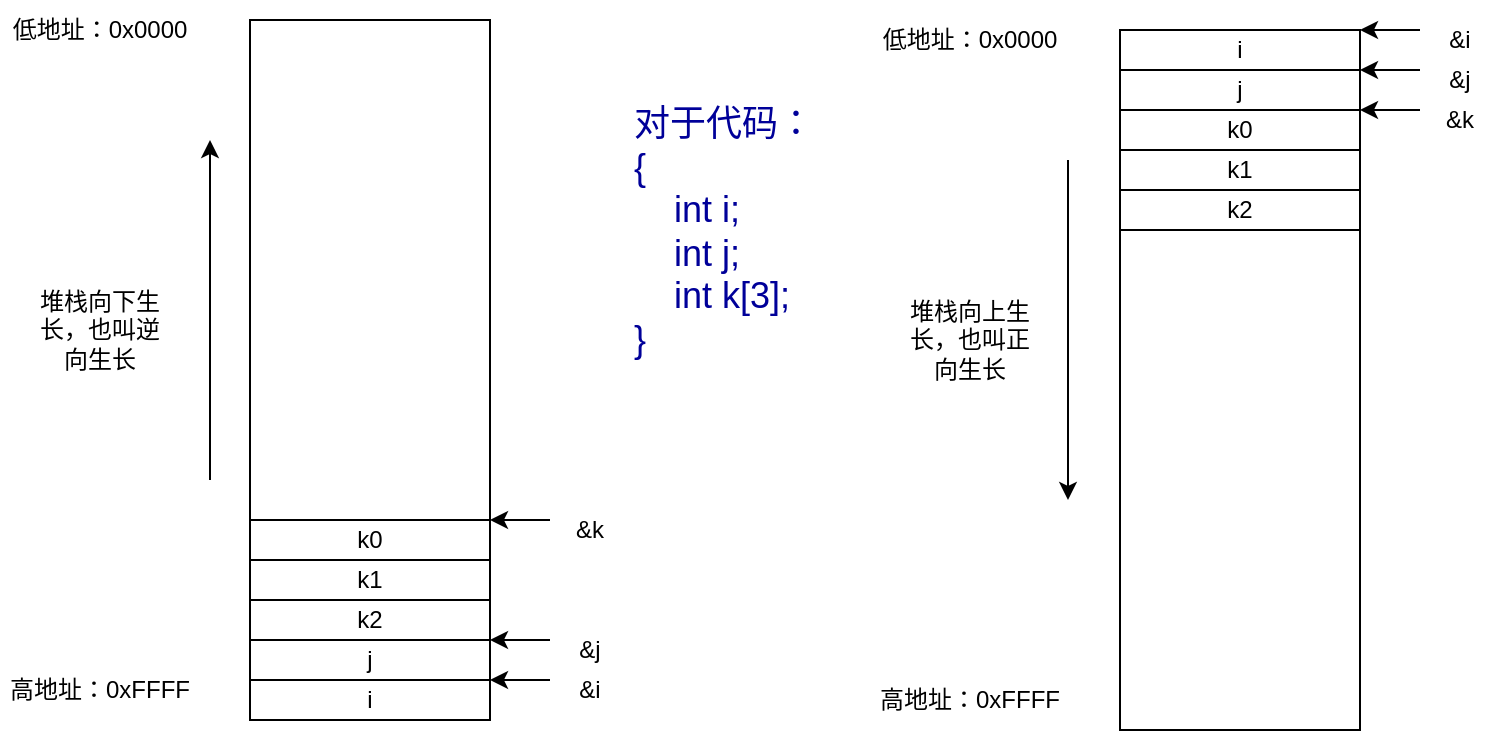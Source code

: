 <mxfile version="20.8.16" type="device" pages="4"><diagram name="内存模型" id="tkiIFqFKKDN445kTAdoN"><mxGraphModel dx="1434" dy="844" grid="1" gridSize="10" guides="1" tooltips="1" connect="1" arrows="1" fold="1" page="1" pageScale="1" pageWidth="800" pageHeight="500" math="0" shadow="0"><root><mxCell id="0"/><mxCell id="1" parent="0"/><mxCell id="_xb51W0io0MMxiJqA944-1" value="" style="rounded=0;whiteSpace=wrap;html=1;" parent="1" vertex="1"><mxGeometry x="140" y="20" width="120" height="350" as="geometry"/></mxCell><mxCell id="_xb51W0io0MMxiJqA944-2" value="低地址：0x0000" style="text;html=1;strokeColor=none;fillColor=none;align=center;verticalAlign=middle;whiteSpace=wrap;rounded=0;" parent="1" vertex="1"><mxGeometry x="20" y="10" width="90" height="30" as="geometry"/></mxCell><mxCell id="_xb51W0io0MMxiJqA944-3" value="高地址：0xFFFF" style="text;html=1;strokeColor=none;fillColor=none;align=center;verticalAlign=middle;whiteSpace=wrap;rounded=0;" parent="1" vertex="1"><mxGeometry x="15" y="340" width="100" height="30" as="geometry"/></mxCell><mxCell id="_xb51W0io0MMxiJqA944-4" value="" style="endArrow=classic;html=1;rounded=0;" parent="1" edge="1"><mxGeometry width="50" height="50" relative="1" as="geometry"><mxPoint x="120" y="250" as="sourcePoint"/><mxPoint x="120" y="80" as="targetPoint"/></mxGeometry></mxCell><mxCell id="_xb51W0io0MMxiJqA944-5" value="堆栈向下生长，也叫逆向生长" style="text;html=1;strokeColor=none;fillColor=none;align=center;verticalAlign=middle;whiteSpace=wrap;rounded=0;" parent="1" vertex="1"><mxGeometry x="30" y="130" width="70" height="90" as="geometry"/></mxCell><mxCell id="_xb51W0io0MMxiJqA944-6" value="对于代码：&lt;br style=&quot;font-size: 18px;&quot;&gt;{&lt;br style=&quot;font-size: 18px;&quot;&gt;&amp;nbsp; &amp;nbsp; int i;&lt;br style=&quot;font-size: 18px;&quot;&gt;&amp;nbsp; &amp;nbsp; int j;&lt;br style=&quot;font-size: 18px;&quot;&gt;&amp;nbsp; &amp;nbsp; int k[3];&lt;br style=&quot;font-size: 18px;&quot;&gt;}" style="text;html=1;strokeColor=none;fillColor=none;align=left;verticalAlign=top;whiteSpace=wrap;rounded=0;fontSize=18;fontColor=#000099;" parent="1" vertex="1"><mxGeometry x="330" y="55" width="130" height="155" as="geometry"/></mxCell><mxCell id="_xb51W0io0MMxiJqA944-7" value="i" style="rounded=0;whiteSpace=wrap;html=1;" parent="1" vertex="1"><mxGeometry x="140" y="350" width="120" height="20" as="geometry"/></mxCell><mxCell id="_xb51W0io0MMxiJqA944-8" value="j" style="rounded=0;whiteSpace=wrap;html=1;" parent="1" vertex="1"><mxGeometry x="140" y="330" width="120" height="20" as="geometry"/></mxCell><mxCell id="_xb51W0io0MMxiJqA944-9" value="k2" style="rounded=0;whiteSpace=wrap;html=1;" parent="1" vertex="1"><mxGeometry x="140" y="310" width="120" height="20" as="geometry"/></mxCell><mxCell id="_xb51W0io0MMxiJqA944-10" value="k1" style="rounded=0;whiteSpace=wrap;html=1;" parent="1" vertex="1"><mxGeometry x="140" y="290" width="120" height="20" as="geometry"/></mxCell><mxCell id="_xb51W0io0MMxiJqA944-11" value="k0" style="rounded=0;whiteSpace=wrap;html=1;" parent="1" vertex="1"><mxGeometry x="140" y="270" width="120" height="20" as="geometry"/></mxCell><mxCell id="_xb51W0io0MMxiJqA944-12" value="" style="endArrow=classic;html=1;rounded=0;entryX=1;entryY=1;entryDx=0;entryDy=0;" parent="1" target="_xb51W0io0MMxiJqA944-8" edge="1"><mxGeometry width="50" height="50" relative="1" as="geometry"><mxPoint x="290" y="350" as="sourcePoint"/><mxPoint x="370" y="330" as="targetPoint"/></mxGeometry></mxCell><mxCell id="_xb51W0io0MMxiJqA944-13" value="&amp;amp;i" style="text;html=1;strokeColor=none;fillColor=none;align=center;verticalAlign=middle;whiteSpace=wrap;rounded=0;" parent="1" vertex="1"><mxGeometry x="290" y="340" width="40" height="30" as="geometry"/></mxCell><mxCell id="_xb51W0io0MMxiJqA944-22" value="" style="endArrow=classic;html=1;rounded=0;entryX=1;entryY=1;entryDx=0;entryDy=0;" parent="1" edge="1"><mxGeometry width="50" height="50" relative="1" as="geometry"><mxPoint x="290" y="330" as="sourcePoint"/><mxPoint x="260" y="330" as="targetPoint"/></mxGeometry></mxCell><mxCell id="_xb51W0io0MMxiJqA944-23" value="&amp;amp;j" style="text;html=1;strokeColor=none;fillColor=none;align=center;verticalAlign=middle;whiteSpace=wrap;rounded=0;" parent="1" vertex="1"><mxGeometry x="290" y="320" width="40" height="30" as="geometry"/></mxCell><mxCell id="_xb51W0io0MMxiJqA944-24" value="" style="endArrow=classic;html=1;rounded=0;entryX=1;entryY=1;entryDx=0;entryDy=0;" parent="1" edge="1"><mxGeometry width="50" height="50" relative="1" as="geometry"><mxPoint x="290" y="270" as="sourcePoint"/><mxPoint x="260" y="270" as="targetPoint"/></mxGeometry></mxCell><mxCell id="_xb51W0io0MMxiJqA944-25" value="&amp;amp;k" style="text;html=1;strokeColor=none;fillColor=none;align=center;verticalAlign=middle;whiteSpace=wrap;rounded=0;" parent="1" vertex="1"><mxGeometry x="290" y="260" width="40" height="30" as="geometry"/></mxCell><mxCell id="_xb51W0io0MMxiJqA944-26" value="" style="rounded=0;whiteSpace=wrap;html=1;" parent="1" vertex="1"><mxGeometry x="575" y="25" width="120" height="350" as="geometry"/></mxCell><mxCell id="_xb51W0io0MMxiJqA944-27" value="低地址：0x0000" style="text;html=1;strokeColor=none;fillColor=none;align=center;verticalAlign=middle;whiteSpace=wrap;rounded=0;" parent="1" vertex="1"><mxGeometry x="455" y="15" width="90" height="30" as="geometry"/></mxCell><mxCell id="_xb51W0io0MMxiJqA944-28" value="高地址：0xFFFF" style="text;html=1;strokeColor=none;fillColor=none;align=center;verticalAlign=middle;whiteSpace=wrap;rounded=0;" parent="1" vertex="1"><mxGeometry x="450" y="345" width="100" height="30" as="geometry"/></mxCell><mxCell id="_xb51W0io0MMxiJqA944-29" value="" style="endArrow=classic;html=1;rounded=0;" parent="1" edge="1"><mxGeometry width="50" height="50" relative="1" as="geometry"><mxPoint x="549" y="90" as="sourcePoint"/><mxPoint x="549" y="260" as="targetPoint"/></mxGeometry></mxCell><mxCell id="_xb51W0io0MMxiJqA944-30" value="堆栈向上生长，也叫正向生长" style="text;html=1;strokeColor=none;fillColor=none;align=center;verticalAlign=middle;whiteSpace=wrap;rounded=0;" parent="1" vertex="1"><mxGeometry x="465" y="135" width="70" height="90" as="geometry"/></mxCell><mxCell id="_xb51W0io0MMxiJqA944-31" value="i" style="rounded=0;whiteSpace=wrap;html=1;" parent="1" vertex="1"><mxGeometry x="575" y="25" width="120" height="20" as="geometry"/></mxCell><mxCell id="_xb51W0io0MMxiJqA944-32" value="j" style="rounded=0;whiteSpace=wrap;html=1;" parent="1" vertex="1"><mxGeometry x="575" y="45" width="120" height="20" as="geometry"/></mxCell><mxCell id="_xb51W0io0MMxiJqA944-33" value="k2" style="rounded=0;whiteSpace=wrap;html=1;" parent="1" vertex="1"><mxGeometry x="575" y="105" width="120" height="20" as="geometry"/></mxCell><mxCell id="_xb51W0io0MMxiJqA944-34" value="k1" style="rounded=0;whiteSpace=wrap;html=1;" parent="1" vertex="1"><mxGeometry x="575" y="85" width="120" height="20" as="geometry"/></mxCell><mxCell id="_xb51W0io0MMxiJqA944-35" value="k0" style="rounded=0;whiteSpace=wrap;html=1;" parent="1" vertex="1"><mxGeometry x="575" y="65" width="120" height="20" as="geometry"/></mxCell><mxCell id="_xb51W0io0MMxiJqA944-38" value="" style="endArrow=classic;html=1;rounded=0;entryX=1;entryY=1;entryDx=0;entryDy=0;" parent="1" edge="1"><mxGeometry width="50" height="50" relative="1" as="geometry"><mxPoint x="725" y="45" as="sourcePoint"/><mxPoint x="695" y="45" as="targetPoint"/></mxGeometry></mxCell><mxCell id="_xb51W0io0MMxiJqA944-39" value="&amp;amp;j" style="text;html=1;strokeColor=none;fillColor=none;align=center;verticalAlign=middle;whiteSpace=wrap;rounded=0;" parent="1" vertex="1"><mxGeometry x="725" y="35" width="40" height="30" as="geometry"/></mxCell><mxCell id="_xb51W0io0MMxiJqA944-40" value="" style="endArrow=classic;html=1;rounded=0;entryX=1;entryY=1;entryDx=0;entryDy=0;" parent="1" edge="1"><mxGeometry width="50" height="50" relative="1" as="geometry"><mxPoint x="725" y="65" as="sourcePoint"/><mxPoint x="695" y="65" as="targetPoint"/></mxGeometry></mxCell><mxCell id="_xb51W0io0MMxiJqA944-41" value="&amp;amp;k" style="text;html=1;strokeColor=none;fillColor=none;align=center;verticalAlign=middle;whiteSpace=wrap;rounded=0;" parent="1" vertex="1"><mxGeometry x="725" y="55" width="40" height="30" as="geometry"/></mxCell><mxCell id="_xb51W0io0MMxiJqA944-42" value="" style="endArrow=classic;html=1;rounded=0;entryX=1;entryY=1;entryDx=0;entryDy=0;" parent="1" edge="1"><mxGeometry width="50" height="50" relative="1" as="geometry"><mxPoint x="725" y="25" as="sourcePoint"/><mxPoint x="695" y="25" as="targetPoint"/></mxGeometry></mxCell><mxCell id="_xb51W0io0MMxiJqA944-43" value="&amp;amp;i" style="text;html=1;strokeColor=none;fillColor=none;align=center;verticalAlign=middle;whiteSpace=wrap;rounded=0;" parent="1" vertex="1"><mxGeometry x="725" y="15" width="40" height="30" as="geometry"/></mxCell></root></mxGraphModel></diagram><diagram id="q-QJBNBgDEzRS25dYdeM" name="系统工作原理"><mxGraphModel dx="1434" dy="844" grid="1" gridSize="10" guides="1" tooltips="1" connect="1" arrows="1" fold="1" page="1" pageScale="1" pageWidth="800" pageHeight="500" math="0" shadow="0"><root><mxCell id="0"/><mxCell id="1" parent="0"/><mxCell id="qz8KxxSNf42YU-MQiJRx-1" value="临界区原理：关闭中断，因为在单核的CPU上，只要中断被关闭了程序就不会被打断，调度也不会进行，所以操作可以做到原子化" style="text;html=1;strokeColor=none;fillColor=none;align=left;verticalAlign=top;whiteSpace=wrap;rounded=0;" parent="1" vertex="1"><mxGeometry x="40" y="10" width="790" height="30" as="geometry"/></mxCell><mxCell id="qz8KxxSNf42YU-MQiJRx-2" value="delay原理：使用suspendTaskList队列存储被挂起的任务，当任务调用sleepWilling_ms函数时，会将currentPCB从readyTask移动到suspendTask，并触发一次任务切换。&lt;br&gt;在processDelay中去检查超时的任务，超时的任务被移动到readyTaskList中，processDelay函数每一个sysTick执行一次。" style="text;html=1;strokeColor=none;fillColor=none;align=left;verticalAlign=top;whiteSpace=wrap;rounded=0;" parent="1" vertex="1"><mxGeometry x="40" y="190" width="920" height="30" as="geometry"/></mxCell><mxCell id="qz8KxxSNf42YU-MQiJRx-3" value="上下文切换原理：触发pendSV中断，在pendSV中断函数中去保存现场到currentPCB的stack中，然后调用switchContext函数将currentPCB指向下一个PCB，然后将下一个PCB的stack内容恢复到cpu" style="text;html=1;strokeColor=none;fillColor=none;align=left;verticalAlign=top;whiteSpace=wrap;rounded=0;" parent="1" vertex="1"><mxGeometry x="40" y="50" width="900" height="30" as="geometry"/></mxCell><mxCell id="qz8KxxSNf42YU-MQiJRx-4" value="调度算法原理：调度发生在readyTaskList中，readyTask中有一个优先级最低的idletask，当readyTask中有任务的时候就在readyTask中找优先级大于等于当前任务的任务执行，否则不切换，直到当前任务退出或者交出时间片。" style="text;html=1;strokeColor=none;fillColor=none;align=left;verticalAlign=top;whiteSpace=wrap;rounded=0;" parent="1" vertex="1"><mxGeometry x="40" y="110" width="530" height="30" as="geometry"/></mxCell><mxCell id="qz8KxxSNf42YU-MQiJRx-5" value="timer原理：使用timerTaskList，在开启timer的时候将任务插入到timerTaskList中，timeOut的时候再移动到readyTask。在willingStart函数中插入一个processTimer任务，用来处理定时任务，优先级比idleTask高1.这样在调度的时候如果其他任务都sleep了就会检查timer。这样做会有一个问题，当有高优先级的任务没有使用sleep函数而是循环来阻塞执行的时候，timerTask就不能正常执行，解决方案：采用优先级提升算法，n个周期未执行的任务优先级提升一级，或者在createTask的时候直接将tmer的优先级调整为跟当前存在的最高优先级的任务平级" style="text;html=1;strokeColor=none;fillColor=none;align=left;verticalAlign=top;whiteSpace=wrap;rounded=0;" parent="1" vertex="1"><mxGeometry x="40" y="250" width="890" height="90" as="geometry"/></mxCell><mxCell id="qz8KxxSNf42YU-MQiJRx-6" value="移植原理：待补充" style="text;html=1;strokeColor=none;fillColor=none;align=left;verticalAlign=top;whiteSpace=wrap;rounded=0;" parent="1" vertex="1"><mxGeometry x="40" y="400" width="160" height="30" as="geometry"/></mxCell></root></mxGraphModel></diagram><diagram id="GUogKyjP8xDzHP-F2mlT" name="流程图"><mxGraphModel dx="3993" dy="938" grid="1" gridSize="10" guides="1" tooltips="1" connect="1" arrows="1" fold="1" page="1" pageScale="1" pageWidth="800" pageHeight="500" math="0" shadow="0"><root><mxCell id="0"/><mxCell id="1" parent="0"/><mxCell id="WKt0t_p6DTfhW55dIIsg-222" value="" style="rounded=1;whiteSpace=wrap;html=1;fillColor=none;strokeColor=#660000;" vertex="1" parent="1"><mxGeometry x="-740" y="971.25" width="870" height="508.75" as="geometry"/></mxCell><mxCell id="WKt0t_p6DTfhW55dIIsg-221" value="" style="rounded=1;whiteSpace=wrap;html=1;fillColor=none;strokeColor=#660000;" vertex="1" parent="1"><mxGeometry x="3370" y="9.5" width="1200" height="880.5" as="geometry"/></mxCell><mxCell id="WKt0t_p6DTfhW55dIIsg-220" value="" style="rounded=1;whiteSpace=wrap;html=1;fillColor=none;strokeColor=#660000;" vertex="1" parent="1"><mxGeometry x="600" y="3" width="2510" height="1307" as="geometry"/></mxCell><mxCell id="WKt0t_p6DTfhW55dIIsg-219" value="" style="rounded=1;whiteSpace=wrap;html=1;fillColor=none;strokeColor=#660000;" vertex="1" parent="1"><mxGeometry x="-2340" y="3" width="2580" height="867" as="geometry"/></mxCell><mxCell id="WKt0t_p6DTfhW55dIIsg-15" style="edgeStyle=orthogonalEdgeStyle;rounded=0;orthogonalLoop=1;jettySize=auto;html=1;" edge="1" parent="1" source="14VJPgSjL2BjnOxRnbmS-1" target="WKt0t_p6DTfhW55dIIsg-1"><mxGeometry relative="1" as="geometry"/></mxCell><mxCell id="14VJPgSjL2BjnOxRnbmS-1" value="initWilling(): 初始化时钟、优先级、系统变量" style="rounded=1;whiteSpace=wrap;html=1;" parent="1" vertex="1"><mxGeometry x="50" y="91" width="130" height="50" as="geometry"/></mxCell><mxCell id="14VJPgSjL2BjnOxRnbmS-2" value="初始化流程：main()" style="text;html=1;strokeColor=none;fillColor=none;align=center;verticalAlign=middle;whiteSpace=wrap;rounded=0;" parent="1" vertex="1"><mxGeometry x="60" y="51" width="90" height="30" as="geometry"/></mxCell><mxCell id="14VJPgSjL2BjnOxRnbmS-3" value="任务创建流程：createTask（）" style="text;html=1;strokeColor=none;fillColor=none;align=center;verticalAlign=middle;whiteSpace=wrap;rounded=0;" parent="1" vertex="1"><mxGeometry x="-390" y="1004.5" width="90" height="30" as="geometry"/></mxCell><mxCell id="14VJPgSjL2BjnOxRnbmS-4" value="任务调度流程" style="text;html=1;strokeColor=none;fillColor=none;align=center;verticalAlign=middle;whiteSpace=wrap;rounded=0;" parent="1" vertex="1"><mxGeometry x="1670" y="51" width="90" height="30" as="geometry"/></mxCell><mxCell id="14VJPgSjL2BjnOxRnbmS-5" value="sleep及其唤醒流程" style="text;html=1;strokeColor=none;fillColor=none;align=center;verticalAlign=middle;whiteSpace=wrap;rounded=0;" parent="1" vertex="1"><mxGeometry x="3560" y="37" width="120" height="30" as="geometry"/></mxCell><mxCell id="14VJPgSjL2BjnOxRnbmS-6" value="timer流程" style="text;html=1;strokeColor=none;fillColor=none;align=center;verticalAlign=middle;whiteSpace=wrap;rounded=0;" parent="1" vertex="1"><mxGeometry x="5040" y="21" width="120" height="30" as="geometry"/></mxCell><mxCell id="WKt0t_p6DTfhW55dIIsg-16" style="edgeStyle=orthogonalEdgeStyle;rounded=0;orthogonalLoop=1;jettySize=auto;html=1;" edge="1" parent="1" source="WKt0t_p6DTfhW55dIIsg-1" target="WKt0t_p6DTfhW55dIIsg-2"><mxGeometry relative="1" as="geometry"/></mxCell><mxCell id="WKt0t_p6DTfhW55dIIsg-1" value="initApp():初始化用户需要使用的软硬件，比如调用initLed()函数将相应的io口设置为推挽输出" style="rounded=1;whiteSpace=wrap;html=1;" vertex="1" parent="1"><mxGeometry x="30" y="197" width="170" height="50" as="geometry"/></mxCell><mxCell id="WKt0t_p6DTfhW55dIIsg-17" style="edgeStyle=orthogonalEdgeStyle;rounded=0;orthogonalLoop=1;jettySize=auto;html=1;entryX=0.5;entryY=0;entryDx=0;entryDy=0;" edge="1" parent="1" source="WKt0t_p6DTfhW55dIIsg-2" target="WKt0t_p6DTfhW55dIIsg-3"><mxGeometry relative="1" as="geometry"/></mxCell><mxCell id="WKt0t_p6DTfhW55dIIsg-2" value="createTask（）：在临界区中创建任务" style="rounded=1;whiteSpace=wrap;html=1;" vertex="1" parent="1"><mxGeometry x="30" y="301" width="170" height="50" as="geometry"/></mxCell><mxCell id="WKt0t_p6DTfhW55dIIsg-3" value="willingStart()：开启系统任务调度" style="rounded=1;whiteSpace=wrap;html=1;" vertex="1" parent="1"><mxGeometry x="30" y="401" width="170" height="50" as="geometry"/></mxCell><mxCell id="WKt0t_p6DTfhW55dIIsg-10" style="edgeStyle=orthogonalEdgeStyle;rounded=0;orthogonalLoop=1;jettySize=auto;html=1;entryX=0.5;entryY=0;entryDx=0;entryDy=0;" edge="1" parent="1" source="WKt0t_p6DTfhW55dIIsg-4" target="WKt0t_p6DTfhW55dIIsg-9"><mxGeometry relative="1" as="geometry"/></mxCell><mxCell id="WKt0t_p6DTfhW55dIIsg-4" value="iniSysTick（）：初始化系统时钟，计时值=SysClockFrequence /&amp;nbsp;SYS_TICK_RATE" style="rounded=1;whiteSpace=wrap;html=1;" vertex="1" parent="1"><mxGeometry x="-350" y="32" width="260" height="40" as="geometry"/></mxCell><mxCell id="WKt0t_p6DTfhW55dIIsg-5" value="sysTick：系统节拍，每一个节拍检查一次上下文切换。&lt;br&gt;&lt;br&gt;选用sysTick原因：1.外部中断源，不占用系统硬件timer；2.可以在cpu睡眠的时候正常产生中断；&lt;br&gt;&lt;br&gt;SysClockFrequence为系统时钟根据开发板实际时钟进行设置，此处设置为72M&lt;br&gt;SYS_TICK_RATE：sysTick频率，即一秒钟产生多少个sysTick中断，一般设置为100或者1000，数值太大切换过于频繁浪费CPU，设置太小切换过慢会导致系统并发能力下降，根据实际需要来" style="text;html=1;strokeColor=none;fillColor=none;align=left;verticalAlign=top;whiteSpace=wrap;rounded=0;" vertex="1" parent="1"><mxGeometry x="-720" y="12" width="280" height="160" as="geometry"/></mxCell><mxCell id="WKt0t_p6DTfhW55dIIsg-7" value="" style="endArrow=none;html=1;rounded=0;entryX=0;entryY=0.5;entryDx=0;entryDy=0;exitX=1;exitY=0.25;exitDx=0;exitDy=0;" edge="1" parent="1" source="WKt0t_p6DTfhW55dIIsg-5" target="WKt0t_p6DTfhW55dIIsg-4"><mxGeometry width="50" height="50" relative="1" as="geometry"><mxPoint x="-400" y="202" as="sourcePoint"/><mxPoint x="-350" y="152" as="targetPoint"/></mxGeometry></mxCell><mxCell id="WKt0t_p6DTfhW55dIIsg-12" style="edgeStyle=orthogonalEdgeStyle;rounded=0;orthogonalLoop=1;jettySize=auto;html=1;" edge="1" parent="1" source="WKt0t_p6DTfhW55dIIsg-9" target="WKt0t_p6DTfhW55dIIsg-11"><mxGeometry relative="1" as="geometry"/></mxCell><mxCell id="WKt0t_p6DTfhW55dIIsg-9" value="initNVICPriorityGroup（）：初始化中断优先级" style="rounded=1;whiteSpace=wrap;html=1;" vertex="1" parent="1"><mxGeometry x="-350" y="93" width="260" height="40" as="geometry"/></mxCell><mxCell id="WKt0t_p6DTfhW55dIIsg-11" value="initKernel（）：初始化系统变量" style="rounded=1;whiteSpace=wrap;html=1;" vertex="1" parent="1"><mxGeometry x="-350" y="157" width="260" height="40" as="geometry"/></mxCell><mxCell id="WKt0t_p6DTfhW55dIIsg-13" value="" style="endArrow=classic;html=1;rounded=0;exitX=1;exitY=0.5;exitDx=0;exitDy=0;entryX=0;entryY=0.75;entryDx=0;entryDy=0;" edge="1" parent="1" source="WKt0t_p6DTfhW55dIIsg-11" target="14VJPgSjL2BjnOxRnbmS-1"><mxGeometry width="50" height="50" relative="1" as="geometry"><mxPoint x="-40" y="251" as="sourcePoint"/><mxPoint x="10" y="201" as="targetPoint"/></mxGeometry></mxCell><mxCell id="WKt0t_p6DTfhW55dIIsg-14" value="" style="endArrow=classic;html=1;rounded=0;entryX=1;entryY=0.5;entryDx=0;entryDy=0;exitX=0;exitY=0.25;exitDx=0;exitDy=0;" edge="1" parent="1" source="14VJPgSjL2BjnOxRnbmS-1" target="WKt0t_p6DTfhW55dIIsg-4"><mxGeometry width="50" height="50" relative="1" as="geometry"><mxPoint x="-20" y="121" as="sourcePoint"/><mxPoint x="30" y="71" as="targetPoint"/></mxGeometry></mxCell><mxCell id="WKt0t_p6DTfhW55dIIsg-18" value="OSStart()：开启任务调度" style="rounded=1;whiteSpace=wrap;html=1;" vertex="1" parent="1"><mxGeometry x="-260" y="406" width="160" height="40" as="geometry"/></mxCell><mxCell id="WKt0t_p6DTfhW55dIIsg-19" value="" style="endArrow=classic;html=1;rounded=0;entryX=1;entryY=0.5;entryDx=0;entryDy=0;exitX=0;exitY=0.5;exitDx=0;exitDy=0;" edge="1" parent="1" source="WKt0t_p6DTfhW55dIIsg-3" target="WKt0t_p6DTfhW55dIIsg-18"><mxGeometry width="50" height="50" relative="1" as="geometry"><mxPoint x="60" y="113.5" as="sourcePoint"/><mxPoint x="-80" y="62" as="targetPoint"/></mxGeometry></mxCell><mxCell id="WKt0t_p6DTfhW55dIIsg-27" style="edgeStyle=orthogonalEdgeStyle;rounded=0;orthogonalLoop=1;jettySize=auto;html=1;" edge="1" parent="1" source="WKt0t_p6DTfhW55dIIsg-20" target="WKt0t_p6DTfhW55dIIsg-24"><mxGeometry relative="1" as="geometry"/></mxCell><mxCell id="WKt0t_p6DTfhW55dIIsg-20" value="创建timerTask，优先级设置为最高" style="rounded=1;whiteSpace=wrap;html=1;" vertex="1" parent="1"><mxGeometry x="-730" y="329.75" width="240" height="40" as="geometry"/></mxCell><mxCell id="WKt0t_p6DTfhW55dIIsg-21" value="" style="endArrow=classic;html=1;rounded=0;entryX=1;entryY=0.5;entryDx=0;entryDy=0;exitX=0;exitY=0.25;exitDx=0;exitDy=0;" edge="1" parent="1" source="WKt0t_p6DTfhW55dIIsg-18" target="WKt0t_p6DTfhW55dIIsg-224"><mxGeometry width="50" height="50" relative="1" as="geometry"><mxPoint x="40" y="436" as="sourcePoint"/><mxPoint x="-90" y="436" as="targetPoint"/></mxGeometry></mxCell><mxCell id="WKt0t_p6DTfhW55dIIsg-22" value="idleTask什么也不做，while（1）阻塞循环，防止在没有其他任务的时候系统没有事做，之后可以在idleTask上扩展，加个计数器用来计算系统空闲时间" style="text;html=1;strokeColor=none;fillColor=none;align=left;verticalAlign=top;whiteSpace=wrap;rounded=0;" vertex="1" parent="1"><mxGeometry x="-1080" y="254" width="280" height="50" as="geometry"/></mxCell><mxCell id="WKt0t_p6DTfhW55dIIsg-23" value="" style="endArrow=none;html=1;rounded=0;entryX=0;entryY=0.5;entryDx=0;entryDy=0;exitX=1;exitY=0.5;exitDx=0;exitDy=0;" edge="1" parent="1" source="WKt0t_p6DTfhW55dIIsg-22" target="WKt0t_p6DTfhW55dIIsg-224"><mxGeometry width="50" height="50" relative="1" as="geometry"><mxPoint x="-820" y="278" as="sourcePoint"/><mxPoint x="-730" y="278" as="targetPoint"/></mxGeometry></mxCell><mxCell id="WKt0t_p6DTfhW55dIIsg-28" style="edgeStyle=orthogonalEdgeStyle;rounded=0;orthogonalLoop=1;jettySize=auto;html=1;" edge="1" parent="1" source="WKt0t_p6DTfhW55dIIsg-24" target="WKt0t_p6DTfhW55dIIsg-25"><mxGeometry relative="1" as="geometry"/></mxCell><mxCell id="WKt0t_p6DTfhW55dIIsg-24" value="schedulerRunning = wTRUE;开启调度开关" style="rounded=1;whiteSpace=wrap;html=1;" vertex="1" parent="1"><mxGeometry x="-730" y="398" width="240" height="40" as="geometry"/></mxCell><mxCell id="WKt0t_p6DTfhW55dIIsg-25" value="startWillingScheduler()：开始调度" style="rounded=1;whiteSpace=wrap;html=1;" vertex="1" parent="1"><mxGeometry x="-730" y="478" width="240" height="40" as="geometry"/></mxCell><mxCell id="WKt0t_p6DTfhW55dIIsg-34" style="edgeStyle=orthogonalEdgeStyle;rounded=0;orthogonalLoop=1;jettySize=auto;html=1;" edge="1" parent="1" source="WKt0t_p6DTfhW55dIIsg-29" target="WKt0t_p6DTfhW55dIIsg-31"><mxGeometry relative="1" as="geometry"/></mxCell><mxCell id="WKt0t_p6DTfhW55dIIsg-29" value="&lt;div&gt;&amp;nbsp; &amp;nbsp; /* 将PendSV和systick中断优先级设置为最低 */&lt;/div&gt;&lt;div&gt;&amp;nbsp; &amp;nbsp; NVIC_SYS_PRI2_REG |= NVIC_PENDSV_PRI;&lt;/div&gt;&lt;div&gt;&amp;nbsp; &amp;nbsp; NVIC_SYS_PRI2_REG |= NVIC_SYSTICK_PRI;&lt;/div&gt;" style="rounded=1;whiteSpace=wrap;html=1;" vertex="1" parent="1"><mxGeometry x="-1190" y="387" width="300" height="50" as="geometry"/></mxCell><mxCell id="WKt0t_p6DTfhW55dIIsg-30" value="" style="endArrow=classic;html=1;rounded=0;entryX=1;entryY=0.5;entryDx=0;entryDy=0;exitX=0;exitY=0.25;exitDx=0;exitDy=0;" edge="1" parent="1" source="WKt0t_p6DTfhW55dIIsg-25" target="WKt0t_p6DTfhW55dIIsg-29"><mxGeometry width="50" height="50" relative="1" as="geometry"><mxPoint x="-250" y="426" as="sourcePoint"/><mxPoint x="-480" y="348" as="targetPoint"/></mxGeometry></mxCell><mxCell id="WKt0t_p6DTfhW55dIIsg-35" style="edgeStyle=orthogonalEdgeStyle;rounded=0;orthogonalLoop=1;jettySize=auto;html=1;" edge="1" parent="1" source="WKt0t_p6DTfhW55dIIsg-31" target="WKt0t_p6DTfhW55dIIsg-32"><mxGeometry relative="1" as="geometry"/></mxCell><mxCell id="WKt0t_p6DTfhW55dIIsg-31" value="setupTimerInterrupt();开启sysTick中断" style="rounded=1;whiteSpace=wrap;html=1;" vertex="1" parent="1"><mxGeometry x="-1160" y="467" width="240" height="40" as="geometry"/></mxCell><mxCell id="WKt0t_p6DTfhW55dIIsg-36" style="edgeStyle=orthogonalEdgeStyle;rounded=0;orthogonalLoop=1;jettySize=auto;html=1;" edge="1" parent="1" source="WKt0t_p6DTfhW55dIIsg-32" target="WKt0t_p6DTfhW55dIIsg-33"><mxGeometry relative="1" as="geometry"/></mxCell><mxCell id="WKt0t_p6DTfhW55dIIsg-32" value="criticalNesting = 0;临界区进入嵌套计数设置为" style="rounded=1;whiteSpace=wrap;html=1;" vertex="1" parent="1"><mxGeometry x="-1160" y="537" width="240" height="40" as="geometry"/></mxCell><mxCell id="WKt0t_p6DTfhW55dIIsg-33" value="startFirstTask();开启第一个任务" style="rounded=1;whiteSpace=wrap;html=1;" vertex="1" parent="1"><mxGeometry x="-1160" y="607" width="240" height="40" as="geometry"/></mxCell><mxCell id="WKt0t_p6DTfhW55dIIsg-37" value="" style="endArrow=classic;html=1;rounded=0;entryX=0;entryY=0.75;entryDx=0;entryDy=0;exitX=1;exitY=0.5;exitDx=0;exitDy=0;dashed=1;" edge="1" parent="1" source="WKt0t_p6DTfhW55dIIsg-33" target="WKt0t_p6DTfhW55dIIsg-25"><mxGeometry width="50" height="50" relative="1" as="geometry"><mxPoint x="-720" y="498" as="sourcePoint"/><mxPoint x="-880" y="486" as="targetPoint"/></mxGeometry></mxCell><mxCell id="WKt0t_p6DTfhW55dIIsg-43" value="X：这条路径实际不存在，不会再返回来" style="edgeLabel;html=1;align=center;verticalAlign=middle;resizable=0;points=[];" vertex="1" connectable="0" parent="WKt0t_p6DTfhW55dIIsg-37"><mxGeometry x="0.329" y="1" relative="1" as="geometry"><mxPoint x="4" y="10" as="offset"/></mxGeometry></mxCell><mxCell id="WKt0t_p6DTfhW55dIIsg-38" value="取 MSP 的初始值：先根据向量表的位置寄存器 VTOR (0xE000ED08) 来获取向量表存储的地址；&#10; 再根据向量表存储的地址，取出第一个元素__initial_sp，写入 MSP；&#10; Cortex-M3 处理器，上电默认进入线程的特权模式，因此使用 MSP 作为堆栈指针;&#10; 程序从上电开始运行到这里，经过一系列的函数调用，MSP 已经不是最开始初始化的位置；&#10;所以通过 MSR 重新初始化 MSP，丢弃主堆栈中的数据； 当然，这是一条不归路，代码跑到这里，不会再返回之前的调用路径。&#10;最后调用 svc 并传入系统调用号为 0 启动 SVC 中断" style="text;html=1;strokeColor=none;fillColor=none;align=left;verticalAlign=top;whiteSpace=wrap;rounded=0;" vertex="1" parent="1"><mxGeometry x="-790" y="571" width="280" height="260" as="geometry"/></mxCell><mxCell id="WKt0t_p6DTfhW55dIIsg-39" value="" style="endArrow=none;html=1;rounded=0;exitX=1;exitY=0.75;exitDx=0;exitDy=0;entryX=0;entryY=0.25;entryDx=0;entryDy=0;" edge="1" parent="1" source="WKt0t_p6DTfhW55dIIsg-33" target="WKt0t_p6DTfhW55dIIsg-38"><mxGeometry width="50" height="50" relative="1" as="geometry"><mxPoint x="-800" y="348" as="sourcePoint"/><mxPoint x="-720" y="348" as="targetPoint"/></mxGeometry></mxCell><mxCell id="WKt0t_p6DTfhW55dIIsg-44" style="edgeStyle=orthogonalEdgeStyle;rounded=0;orthogonalLoop=1;jettySize=auto;html=1;entryX=0.5;entryY=0;entryDx=0;entryDy=0;" edge="1" parent="1" source="WKt0t_p6DTfhW55dIIsg-40" target="WKt0t_p6DTfhW55dIIsg-42"><mxGeometry relative="1" as="geometry"/></mxCell><mxCell id="WKt0t_p6DTfhW55dIIsg-40" value="重新初始化MSP" style="rounded=1;whiteSpace=wrap;html=1;" vertex="1" parent="1"><mxGeometry x="-1560" y="607" width="240" height="40" as="geometry"/></mxCell><mxCell id="WKt0t_p6DTfhW55dIIsg-41" value="" style="endArrow=classic;html=1;rounded=0;entryX=1;entryY=0.5;entryDx=0;entryDy=0;" edge="1" parent="1" source="WKt0t_p6DTfhW55dIIsg-33" target="WKt0t_p6DTfhW55dIIsg-40"><mxGeometry width="50" height="50" relative="1" as="geometry"><mxPoint x="-1320" y="761" as="sourcePoint"/><mxPoint x="-1270" y="711" as="targetPoint"/></mxGeometry></mxCell><mxCell id="WKt0t_p6DTfhW55dIIsg-42" value="产生SVC中断" style="rounded=1;whiteSpace=wrap;html=1;" vertex="1" parent="1"><mxGeometry x="-1560" y="691" width="240" height="40" as="geometry"/></mxCell><mxCell id="WKt0t_p6DTfhW55dIIsg-45" value="" style="endArrow=classic;html=1;rounded=0;exitX=1;exitY=0.5;exitDx=0;exitDy=0;dashed=1;" edge="1" parent="1"><mxGeometry width="50" height="50" relative="1" as="geometry"><mxPoint x="-1320" y="710" as="sourcePoint"/><mxPoint x="-1160" y="641" as="targetPoint"/></mxGeometry></mxCell><mxCell id="WKt0t_p6DTfhW55dIIsg-46" value="X：这条路径实际不存在，不会再返回来" style="edgeLabel;html=1;align=center;verticalAlign=middle;resizable=0;points=[];" vertex="1" connectable="0" parent="WKt0t_p6DTfhW55dIIsg-45"><mxGeometry x="0.329" y="1" relative="1" as="geometry"><mxPoint x="4" y="10" as="offset"/></mxGeometry></mxCell><mxCell id="WKt0t_p6DTfhW55dIIsg-47" value="进入svc中断处理函数" style="rounded=1;whiteSpace=wrap;html=1;" vertex="1" parent="1"><mxGeometry x="-1910" y="691" width="240" height="40" as="geometry"/></mxCell><mxCell id="WKt0t_p6DTfhW55dIIsg-48" value="" style="endArrow=classic;html=1;rounded=0;entryX=1;entryY=0.5;entryDx=0;entryDy=0;exitX=0;exitY=0.5;exitDx=0;exitDy=0;" edge="1" parent="1" source="WKt0t_p6DTfhW55dIIsg-42" target="WKt0t_p6DTfhW55dIIsg-47"><mxGeometry width="50" height="50" relative="1" as="geometry"><mxPoint x="-1150" y="637" as="sourcePoint"/><mxPoint x="-1310" y="637" as="targetPoint"/></mxGeometry></mxCell><mxCell id="WKt0t_p6DTfhW55dIIsg-51" value="&lt;div&gt;&amp;nbsp;恢复currentTCB，currentTCB 指下一个会被调用的任务；&lt;/div&gt;&lt;div&gt;&amp;nbsp;获取topOfStack，即当前任务的栈顶地址；&lt;/div&gt;&lt;div&gt;在createTask的时候，需要模拟的 Cortex 的异常入栈顺序，做好数据初始化；&lt;/div&gt;&lt;div&gt;&lt;br&gt;&lt;/div&gt;&lt;div&gt;使用 LDMIA 指令，以 topOfStack 开始顺序出栈，先恢复R4~R11，同时 R0 递增；&lt;/div&gt;&lt;div&gt;&lt;br&gt;&lt;/div&gt;&lt;div&gt;将 R0 赋值给 PSP（因为出栈的时候，处理器会按照入栈的顺序去取 R4-R11、R14，而这些寄存器在我们创建任务的时候已经手动压栈）&lt;/div&gt;&lt;div&gt;&lt;br&gt;&lt;/div&gt;&lt;div&gt;将 BASEPRI 寄存器赋值为 0，即允许任何中断&lt;/div&gt;&lt;div&gt;&lt;br&gt;&lt;/div&gt;&lt;div&gt;最后执行 bx R14，告诉处理器 ISR 完成，需要返回，此刻处理器便会进行出栈操作，PC 被我们赋值成为了执行任务的函数的入口，任务正式跑起来；&lt;/div&gt;" style="text;html=1;strokeColor=none;fillColor=none;align=left;verticalAlign=top;whiteSpace=wrap;rounded=0;" vertex="1" parent="1"><mxGeometry x="-2270" y="581" width="280" height="260" as="geometry"/></mxCell><mxCell id="WKt0t_p6DTfhW55dIIsg-52" value="" style="endArrow=none;html=1;rounded=0;entryX=0;entryY=0.5;entryDx=0;entryDy=0;" edge="1" parent="1" source="WKt0t_p6DTfhW55dIIsg-51" target="WKt0t_p6DTfhW55dIIsg-47"><mxGeometry width="50" height="50" relative="1" as="geometry"><mxPoint x="-2050" y="627.41" as="sourcePoint"/><mxPoint x="-1920" y="626.41" as="targetPoint"/></mxGeometry></mxCell><mxCell id="WKt0t_p6DTfhW55dIIsg-53" value="" style="endArrow=classic;html=1;rounded=0;entryX=0;entryY=0.75;entryDx=0;entryDy=0;exitX=1;exitY=0.5;exitDx=0;exitDy=0;dashed=1;" edge="1" parent="1" source="WKt0t_p6DTfhW55dIIsg-25" target="WKt0t_p6DTfhW55dIIsg-18"><mxGeometry width="50" height="50" relative="1" as="geometry"><mxPoint x="-460" y="551" as="sourcePoint"/><mxPoint x="-270" y="432" as="targetPoint"/></mxGeometry></mxCell><mxCell id="WKt0t_p6DTfhW55dIIsg-54" value="X：这条路径实际不存在，不会再返回来" style="edgeLabel;html=1;align=center;verticalAlign=middle;resizable=0;points=[];" vertex="1" connectable="0" parent="WKt0t_p6DTfhW55dIIsg-53"><mxGeometry x="0.329" y="1" relative="1" as="geometry"><mxPoint x="4" y="10" as="offset"/></mxGeometry></mxCell><mxCell id="WKt0t_p6DTfhW55dIIsg-74" style="edgeStyle=orthogonalEdgeStyle;rounded=0;orthogonalLoop=1;jettySize=auto;html=1;" edge="1" parent="1" source="WKt0t_p6DTfhW55dIIsg-55" target="WKt0t_p6DTfhW55dIIsg-58"><mxGeometry relative="1" as="geometry"/></mxCell><mxCell id="WKt0t_p6DTfhW55dIIsg-55" value="分配stack内存" style="rounded=1;whiteSpace=wrap;html=1;" vertex="1" parent="1"><mxGeometry x="-420" y="1054.5" width="170" height="50" as="geometry"/></mxCell><mxCell id="WKt0t_p6DTfhW55dIIsg-56" value="当前只实现了栈向下生长的代码" style="text;html=1;strokeColor=none;fillColor=none;align=left;verticalAlign=top;whiteSpace=wrap;rounded=0;" vertex="1" parent="1"><mxGeometry x="-230" y="1000" width="200" height="39" as="geometry"/></mxCell><mxCell id="WKt0t_p6DTfhW55dIIsg-57" value="" style="endArrow=none;html=1;rounded=0;entryX=0;entryY=0.5;entryDx=0;entryDy=0;exitX=1;exitY=0.5;exitDx=0;exitDy=0;" edge="1" parent="1" source="14VJPgSjL2BjnOxRnbmS-3" target="WKt0t_p6DTfhW55dIIsg-56"><mxGeometry width="50" height="50" relative="1" as="geometry"><mxPoint x="-180" y="1124.5" as="sourcePoint"/><mxPoint x="-130" y="1074.5" as="targetPoint"/></mxGeometry></mxCell><mxCell id="WKt0t_p6DTfhW55dIIsg-75" style="edgeStyle=orthogonalEdgeStyle;rounded=0;orthogonalLoop=1;jettySize=auto;html=1;" edge="1" parent="1" source="WKt0t_p6DTfhW55dIIsg-58" target="WKt0t_p6DTfhW55dIIsg-59"><mxGeometry relative="1" as="geometry"/></mxCell><mxCell id="WKt0t_p6DTfhW55dIIsg-58" value="分配tcb内存" style="rounded=1;whiteSpace=wrap;html=1;" vertex="1" parent="1"><mxGeometry x="-420" y="1134.5" width="170" height="50" as="geometry"/></mxCell><mxCell id="WKt0t_p6DTfhW55dIIsg-76" style="edgeStyle=orthogonalEdgeStyle;rounded=0;orthogonalLoop=1;jettySize=auto;html=1;entryX=0.5;entryY=0;entryDx=0;entryDy=0;" edge="1" parent="1" source="WKt0t_p6DTfhW55dIIsg-59" target="WKt0t_p6DTfhW55dIIsg-60"><mxGeometry relative="1" as="geometry"/></mxCell><mxCell id="WKt0t_p6DTfhW55dIIsg-59" value="initTask（）：初始化任务" style="rounded=1;whiteSpace=wrap;html=1;" vertex="1" parent="1"><mxGeometry x="-420" y="1221.5" width="170" height="50" as="geometry"/></mxCell><mxCell id="WKt0t_p6DTfhW55dIIsg-60" value="addTaskToReadyArray（）：将任务添加到就绪表" style="rounded=1;whiteSpace=wrap;html=1;" vertex="1" parent="1"><mxGeometry x="-420" y="1316.5" width="170" height="50" as="geometry"/></mxCell><mxCell id="WKt0t_p6DTfhW55dIIsg-68" style="edgeStyle=orthogonalEdgeStyle;rounded=0;orthogonalLoop=1;jettySize=auto;html=1;entryX=0.5;entryY=0;entryDx=0;entryDy=0;" edge="1" parent="1" source="WKt0t_p6DTfhW55dIIsg-61" target="WKt0t_p6DTfhW55dIIsg-63"><mxGeometry relative="1" as="geometry"/></mxCell><mxCell id="WKt0t_p6DTfhW55dIIsg-61" value="初始化栈相关变量" style="rounded=1;whiteSpace=wrap;html=1;" vertex="1" parent="1"><mxGeometry x="-90" y="1056.5" width="170" height="40" as="geometry"/></mxCell><mxCell id="WKt0t_p6DTfhW55dIIsg-62" value="" style="endArrow=classic;html=1;rounded=0;entryX=0;entryY=0.5;entryDx=0;entryDy=0;exitX=1;exitY=0.25;exitDx=0;exitDy=0;" edge="1" parent="1" source="WKt0t_p6DTfhW55dIIsg-59" target="WKt0t_p6DTfhW55dIIsg-61"><mxGeometry width="50" height="50" relative="1" as="geometry"><mxPoint x="-1150" y="1379.5" as="sourcePoint"/><mxPoint x="-1380" y="1301.5" as="targetPoint"/></mxGeometry></mxCell><mxCell id="WKt0t_p6DTfhW55dIIsg-69" style="edgeStyle=orthogonalEdgeStyle;rounded=0;orthogonalLoop=1;jettySize=auto;html=1;" edge="1" parent="1" source="WKt0t_p6DTfhW55dIIsg-63" target="WKt0t_p6DTfhW55dIIsg-64"><mxGeometry relative="1" as="geometry"/></mxCell><mxCell id="WKt0t_p6DTfhW55dIIsg-63" value="初始化taskName" style="rounded=1;whiteSpace=wrap;html=1;" vertex="1" parent="1"><mxGeometry x="-90" y="1122.5" width="170" height="43" as="geometry"/></mxCell><mxCell id="WKt0t_p6DTfhW55dIIsg-70" style="edgeStyle=orthogonalEdgeStyle;rounded=0;orthogonalLoop=1;jettySize=auto;html=1;" edge="1" parent="1" source="WKt0t_p6DTfhW55dIIsg-64" target="WKt0t_p6DTfhW55dIIsg-65"><mxGeometry relative="1" as="geometry"/></mxCell><mxCell id="WKt0t_p6DTfhW55dIIsg-64" value="初始化priority" style="rounded=1;whiteSpace=wrap;html=1;" vertex="1" parent="1"><mxGeometry x="-90" y="1195.5" width="170" height="43" as="geometry"/></mxCell><mxCell id="WKt0t_p6DTfhW55dIIsg-71" style="edgeStyle=orthogonalEdgeStyle;rounded=0;orthogonalLoop=1;jettySize=auto;html=1;" edge="1" parent="1" source="WKt0t_p6DTfhW55dIIsg-65" target="WKt0t_p6DTfhW55dIIsg-66"><mxGeometry relative="1" as="geometry"/></mxCell><mxCell id="WKt0t_p6DTfhW55dIIsg-65" value="初始化delay相关变量" style="rounded=1;whiteSpace=wrap;html=1;" vertex="1" parent="1"><mxGeometry x="-90" y="1262.5" width="170" height="43" as="geometry"/></mxCell><mxCell id="WKt0t_p6DTfhW55dIIsg-72" style="edgeStyle=orthogonalEdgeStyle;rounded=0;orthogonalLoop=1;jettySize=auto;html=1;" edge="1" parent="1" source="WKt0t_p6DTfhW55dIIsg-66" target="WKt0t_p6DTfhW55dIIsg-67"><mxGeometry relative="1" as="geometry"/></mxCell><mxCell id="WKt0t_p6DTfhW55dIIsg-66" value="initStack()：模拟stm32入栈方式初始化栈内容，以便第一个任务启动时栈内容是正常的" style="rounded=1;whiteSpace=wrap;html=1;" vertex="1" parent="1"><mxGeometry x="-90" y="1336" width="170" height="53" as="geometry"/></mxCell><mxCell id="WKt0t_p6DTfhW55dIIsg-67" value="返回handler" style="rounded=1;whiteSpace=wrap;html=1;" vertex="1" parent="1"><mxGeometry x="-90" y="1412.5" width="170" height="40" as="geometry"/></mxCell><mxCell id="WKt0t_p6DTfhW55dIIsg-73" value="" style="endArrow=classic;html=1;rounded=0;entryX=1;entryY=0.75;entryDx=0;entryDy=0;exitX=0;exitY=0.5;exitDx=0;exitDy=0;" edge="1" parent="1" source="WKt0t_p6DTfhW55dIIsg-67" target="WKt0t_p6DTfhW55dIIsg-59"><mxGeometry width="50" height="50" relative="1" as="geometry"><mxPoint x="-240" y="1244" as="sourcePoint"/><mxPoint x="-170" y="1164.5" as="targetPoint"/></mxGeometry></mxCell><mxCell id="WKt0t_p6DTfhW55dIIsg-81" style="edgeStyle=orthogonalEdgeStyle;rounded=0;orthogonalLoop=1;jettySize=auto;html=1;" edge="1" parent="1" source="WKt0t_p6DTfhW55dIIsg-77" target="WKt0t_p6DTfhW55dIIsg-78"><mxGeometry relative="1" as="geometry"/></mxCell><mxCell id="WKt0t_p6DTfhW55dIIsg-77" value="创建taskItem，并将tcb包入taskItem" style="rounded=1;whiteSpace=wrap;html=1;" vertex="1" parent="1"><mxGeometry x="-695" y="1262.5" width="170" height="40" as="geometry"/></mxCell><mxCell id="WKt0t_p6DTfhW55dIIsg-82" style="edgeStyle=orthogonalEdgeStyle;rounded=0;orthogonalLoop=1;jettySize=auto;html=1;" edge="1" parent="1" source="WKt0t_p6DTfhW55dIIsg-78" target="WKt0t_p6DTfhW55dIIsg-79"><mxGeometry relative="1" as="geometry"/></mxCell><mxCell id="WKt0t_p6DTfhW55dIIsg-78" value="将taskItem插入readyTaskList的尾部" style="rounded=1;whiteSpace=wrap;html=1;" vertex="1" parent="1"><mxGeometry x="-695" y="1326.5" width="170" height="40" as="geometry"/></mxCell><mxCell id="WKt0t_p6DTfhW55dIIsg-79" value="如果currentTCB为空，表明当前是第一个任务，因此将tcb的值赋值给currentTCB，同时将item的值赋值给currentTaskItem" style="rounded=1;whiteSpace=wrap;html=1;" vertex="1" parent="1"><mxGeometry x="-700" y="1389.5" width="180" height="64" as="geometry"/></mxCell><mxCell id="WKt0t_p6DTfhW55dIIsg-83" value="" style="endArrow=classic;html=1;rounded=0;entryX=1;entryY=0.5;entryDx=0;entryDy=0;exitX=0;exitY=0.25;exitDx=0;exitDy=0;" edge="1" parent="1" source="WKt0t_p6DTfhW55dIIsg-60" target="WKt0t_p6DTfhW55dIIsg-77"><mxGeometry width="50" height="50" relative="1" as="geometry"><mxPoint x="-240" y="1244" as="sourcePoint"/><mxPoint x="-80" y="1086.5" as="targetPoint"/></mxGeometry></mxCell><mxCell id="WKt0t_p6DTfhW55dIIsg-84" value="" style="endArrow=classic;html=1;rounded=0;entryX=0;entryY=0.75;entryDx=0;entryDy=0;exitX=1;exitY=0.5;exitDx=0;exitDy=0;" edge="1" parent="1" source="WKt0t_p6DTfhW55dIIsg-79" target="WKt0t_p6DTfhW55dIIsg-60"><mxGeometry width="50" height="50" relative="1" as="geometry"><mxPoint x="-410" y="1339" as="sourcePoint"/><mxPoint x="-515" y="1292.5" as="targetPoint"/></mxGeometry></mxCell><mxCell id="WKt0t_p6DTfhW55dIIsg-90" style="edgeStyle=orthogonalEdgeStyle;rounded=0;orthogonalLoop=1;jettySize=auto;html=1;" edge="1" parent="1" source="WKt0t_p6DTfhW55dIIsg-85" target="WKt0t_p6DTfhW55dIIsg-88"><mxGeometry relative="1" as="geometry"/></mxCell><mxCell id="WKt0t_p6DTfhW55dIIsg-85" value="sysTick中断产生" style="rounded=1;whiteSpace=wrap;html=1;" vertex="1" parent="1"><mxGeometry x="1630" y="93" width="170" height="50" as="geometry"/></mxCell><mxCell id="WKt0t_p6DTfhW55dIIsg-86" value="&lt;b&gt;任务调度&lt;/b&gt;：只会发生在sysTick中&lt;br&gt;&lt;b&gt;任务切换&lt;/b&gt;：会发生在sysTick、sleep函数中" style="text;html=1;strokeColor=none;fillColor=none;align=left;verticalAlign=top;whiteSpace=wrap;rounded=0;" vertex="1" parent="1"><mxGeometry x="1390" y="34.25" width="200" height="63.5" as="geometry"/></mxCell><mxCell id="WKt0t_p6DTfhW55dIIsg-87" value="" style="endArrow=none;html=1;rounded=0;entryX=0;entryY=0.5;entryDx=0;entryDy=0;exitX=1;exitY=0.5;exitDx=0;exitDy=0;" edge="1" parent="1" source="WKt0t_p6DTfhW55dIIsg-86" target="14VJPgSjL2BjnOxRnbmS-4"><mxGeometry width="50" height="50" relative="1" as="geometry"><mxPoint x="1580" y="20" as="sourcePoint"/><mxPoint x="1650" y="20" as="targetPoint"/></mxGeometry></mxCell><mxCell id="WKt0t_p6DTfhW55dIIsg-88" value="进入SysTick_Handler()函数，处理调度逻辑" style="rounded=1;whiteSpace=wrap;html=1;" vertex="1" parent="1"><mxGeometry x="1630" y="173.5" width="170" height="50" as="geometry"/></mxCell><mxCell id="WKt0t_p6DTfhW55dIIsg-94" style="edgeStyle=orthogonalEdgeStyle;rounded=0;orthogonalLoop=1;jettySize=auto;html=1;" edge="1" parent="1" source="WKt0t_p6DTfhW55dIIsg-89" target="WKt0t_p6DTfhW55dIIsg-93"><mxGeometry relative="1" as="geometry"/></mxCell><mxCell id="WKt0t_p6DTfhW55dIIsg-89" value="rlt = getSchedulerState()" style="rounded=1;whiteSpace=wrap;html=1;" vertex="1" parent="1"><mxGeometry x="1890" y="170.25" width="170" height="30.5" as="geometry"/></mxCell><mxCell id="WKt0t_p6DTfhW55dIIsg-91" value="" style="endArrow=classic;html=1;rounded=0;entryX=0;entryY=0.5;entryDx=0;entryDy=0;exitX=1;exitY=0.25;exitDx=0;exitDy=0;" edge="1" parent="1" source="WKt0t_p6DTfhW55dIIsg-88" target="WKt0t_p6DTfhW55dIIsg-89"><mxGeometry width="50" height="50" relative="1" as="geometry"><mxPoint x="1830" y="360" as="sourcePoint"/><mxPoint x="1880" y="310" as="targetPoint"/></mxGeometry></mxCell><mxCell id="WKt0t_p6DTfhW55dIIsg-92" value="sysTickHandler()处理调度逻辑" style="rounded=1;whiteSpace=wrap;html=1;" vertex="1" parent="1"><mxGeometry x="1890" y="655.25" width="170" height="37" as="geometry"/></mxCell><mxCell id="WKt0t_p6DTfhW55dIIsg-95" value="是" style="edgeStyle=orthogonalEdgeStyle;rounded=0;orthogonalLoop=1;jettySize=auto;html=1;" edge="1" parent="1" source="WKt0t_p6DTfhW55dIIsg-93" target="WKt0t_p6DTfhW55dIIsg-92"><mxGeometry relative="1" as="geometry"/></mxCell><mxCell id="WKt0t_p6DTfhW55dIIsg-93" value="rlt != SCHEDULER_STATE_WAITING" style="rhombus;whiteSpace=wrap;html=1;" vertex="1" parent="1"><mxGeometry x="1880" y="232.5" width="190" height="99" as="geometry"/></mxCell><mxCell id="WKt0t_p6DTfhW55dIIsg-97" value="否" style="endArrow=classic;html=1;rounded=0;entryX=1;entryY=0.5;entryDx=0;entryDy=0;exitX=0;exitY=0.5;exitDx=0;exitDy=0;" edge="1" parent="1" source="WKt0t_p6DTfhW55dIIsg-93" target="WKt0t_p6DTfhW55dIIsg-88"><mxGeometry width="50" height="50" relative="1" as="geometry"><mxPoint x="1810" y="208.5" as="sourcePoint"/><mxPoint x="1900" y="208.5" as="targetPoint"/></mxGeometry></mxCell><mxCell id="WKt0t_p6DTfhW55dIIsg-99" value="" style="endArrow=classic;html=1;rounded=0;entryX=1;entryY=0.75;entryDx=0;entryDy=0;exitX=0;exitY=0.5;exitDx=0;exitDy=0;" edge="1" parent="1" source="WKt0t_p6DTfhW55dIIsg-92" target="WKt0t_p6DTfhW55dIIsg-88"><mxGeometry width="50" height="50" relative="1" as="geometry"><mxPoint x="1810" y="196" as="sourcePoint"/><mxPoint x="1900" y="195.5" as="targetPoint"/></mxGeometry></mxCell><mxCell id="WKt0t_p6DTfhW55dIIsg-101" value="" style="endArrow=classic;html=1;rounded=0;entryX=0;entryY=0.5;entryDx=0;entryDy=0;exitX=1;exitY=0.25;exitDx=0;exitDy=0;" edge="1" parent="1" source="WKt0t_p6DTfhW55dIIsg-89" target="WKt0t_p6DTfhW55dIIsg-102"><mxGeometry width="50" height="50" relative="1" as="geometry"><mxPoint x="1810" y="196" as="sourcePoint"/><mxPoint x="2140" y="126.25" as="targetPoint"/></mxGeometry></mxCell><mxCell id="WKt0t_p6DTfhW55dIIsg-106" style="edgeStyle=orthogonalEdgeStyle;rounded=0;orthogonalLoop=1;jettySize=auto;html=1;entryX=0.5;entryY=0;entryDx=0;entryDy=0;" edge="1" parent="1" source="WKt0t_p6DTfhW55dIIsg-102" target="WKt0t_p6DTfhW55dIIsg-105"><mxGeometry relative="1" as="geometry"/></mxCell><mxCell id="WKt0t_p6DTfhW55dIIsg-107" value="是" style="edgeLabel;html=1;align=center;verticalAlign=middle;resizable=0;points=[];" vertex="1" connectable="0" parent="WKt0t_p6DTfhW55dIIsg-106"><mxGeometry x="-0.172" relative="1" as="geometry"><mxPoint as="offset"/></mxGeometry></mxCell><mxCell id="WKt0t_p6DTfhW55dIIsg-112" style="edgeStyle=orthogonalEdgeStyle;rounded=0;orthogonalLoop=1;jettySize=auto;html=1;entryX=0;entryY=0.5;entryDx=0;entryDy=0;" edge="1" parent="1" source="WKt0t_p6DTfhW55dIIsg-102" target="WKt0t_p6DTfhW55dIIsg-114"><mxGeometry relative="1" as="geometry"><mxPoint x="2410" y="186" as="targetPoint"/><Array as="points"><mxPoint x="2420" y="114"/><mxPoint x="2420" y="114"/></Array></mxGeometry></mxCell><mxCell id="WKt0t_p6DTfhW55dIIsg-113" value="否" style="edgeLabel;html=1;align=center;verticalAlign=middle;resizable=0;points=[];" vertex="1" connectable="0" parent="WKt0t_p6DTfhW55dIIsg-112"><mxGeometry x="0.162" y="-1" relative="1" as="geometry"><mxPoint x="-15" y="1" as="offset"/></mxGeometry></mxCell><mxCell id="WKt0t_p6DTfhW55dIIsg-102" value="schedulerRunning == wFALSE&lt;br&gt;调度器没有在运行？" style="rhombus;whiteSpace=wrap;html=1;" vertex="1" parent="1"><mxGeometry x="2180" y="78" width="190" height="72" as="geometry"/></mxCell><mxCell id="WKt0t_p6DTfhW55dIIsg-110" style="edgeStyle=orthogonalEdgeStyle;rounded=0;orthogonalLoop=1;jettySize=auto;html=1;" edge="1" parent="1" source="WKt0t_p6DTfhW55dIIsg-105" target="WKt0t_p6DTfhW55dIIsg-108"><mxGeometry relative="1" as="geometry"><Array as="points"><mxPoint x="2275" y="300"/><mxPoint x="2275" y="300"/></Array></mxGeometry></mxCell><mxCell id="WKt0t_p6DTfhW55dIIsg-105" value="state = waiting" style="rounded=1;whiteSpace=wrap;html=1;" vertex="1" parent="1"><mxGeometry x="2225" y="193" width="100" height="30.5" as="geometry"/></mxCell><mxCell id="WKt0t_p6DTfhW55dIIsg-108" value="return state" style="rounded=1;whiteSpace=wrap;html=1;" vertex="1" parent="1"><mxGeometry x="2225" y="337" width="100" height="30.5" as="geometry"/></mxCell><mxCell id="WKt0t_p6DTfhW55dIIsg-109" value="" style="endArrow=classic;html=1;rounded=0;entryX=1;entryY=0.75;entryDx=0;entryDy=0;exitX=0;exitY=0.5;exitDx=0;exitDy=0;" edge="1" parent="1" source="WKt0t_p6DTfhW55dIIsg-108" target="WKt0t_p6DTfhW55dIIsg-89"><mxGeometry width="50" height="50" relative="1" as="geometry"><mxPoint x="2070" y="187.875" as="sourcePoint"/><mxPoint x="2190" y="124" as="targetPoint"/></mxGeometry></mxCell><mxCell id="WKt0t_p6DTfhW55dIIsg-116" value="否" style="edgeStyle=orthogonalEdgeStyle;rounded=0;orthogonalLoop=1;jettySize=auto;html=1;" edge="1" parent="1" source="WKt0t_p6DTfhW55dIIsg-114" target="WKt0t_p6DTfhW55dIIsg-115"><mxGeometry relative="1" as="geometry"/></mxCell><mxCell id="WKt0t_p6DTfhW55dIIsg-119" value="是" style="edgeStyle=orthogonalEdgeStyle;rounded=0;orthogonalLoop=1;jettySize=auto;html=1;entryX=0.5;entryY=0;entryDx=0;entryDy=0;exitX=1;exitY=0.5;exitDx=0;exitDy=0;" edge="1" parent="1" source="WKt0t_p6DTfhW55dIIsg-114" target="WKt0t_p6DTfhW55dIIsg-118"><mxGeometry relative="1" as="geometry"><Array as="points"><mxPoint x="2620" y="238"/></Array></mxGeometry></mxCell><mxCell id="WKt0t_p6DTfhW55dIIsg-114" value="schedulerSuspended&amp;nbsp;== wFALSE&lt;br&gt;调度器没有被暂停？" style="rhombus;whiteSpace=wrap;html=1;" vertex="1" parent="1"><mxGeometry x="2430" y="78" width="190" height="72" as="geometry"/></mxCell><mxCell id="WKt0t_p6DTfhW55dIIsg-117" style="edgeStyle=orthogonalEdgeStyle;rounded=0;orthogonalLoop=1;jettySize=auto;html=1;entryX=1;entryY=0.5;entryDx=0;entryDy=0;" edge="1" parent="1" source="WKt0t_p6DTfhW55dIIsg-115" target="WKt0t_p6DTfhW55dIIsg-108"><mxGeometry relative="1" as="geometry"><Array as="points"><mxPoint x="2350" y="274"/><mxPoint x="2350" y="352"/></Array></mxGeometry></mxCell><mxCell id="WKt0t_p6DTfhW55dIIsg-115" value="state = suspended" style="rounded=1;whiteSpace=wrap;html=1;" vertex="1" parent="1"><mxGeometry x="2368" y="259" width="120" height="30.5" as="geometry"/></mxCell><mxCell id="WKt0t_p6DTfhW55dIIsg-121" value="是" style="edgeStyle=orthogonalEdgeStyle;rounded=0;orthogonalLoop=1;jettySize=auto;html=1;entryX=1;entryY=0.5;entryDx=0;entryDy=0;" edge="1" parent="1" source="WKt0t_p6DTfhW55dIIsg-118" target="WKt0t_p6DTfhW55dIIsg-115"><mxGeometry relative="1" as="geometry"><mxPoint x="2595" y="406" as="targetPoint"/></mxGeometry></mxCell><mxCell id="WKt0t_p6DTfhW55dIIsg-123" value="否" style="edgeStyle=orthogonalEdgeStyle;rounded=0;orthogonalLoop=1;jettySize=auto;html=1;entryX=1;entryY=0.5;entryDx=0;entryDy=0;" edge="1" parent="1" source="WKt0t_p6DTfhW55dIIsg-118" target="WKt0t_p6DTfhW55dIIsg-122"><mxGeometry relative="1" as="geometry"><Array as="points"><mxPoint x="2620" y="352"/></Array></mxGeometry></mxCell><mxCell id="WKt0t_p6DTfhW55dIIsg-118" value="readyTaskList.itemNum == 0&lt;br&gt;当前没有已经就绪的任务？" style="rhombus;whiteSpace=wrap;html=1;fillColor=#e51400;fontColor=#ffffff;strokeColor=#B20000;" vertex="1" parent="1"><mxGeometry x="2525" y="238.25" width="190" height="72" as="geometry"/></mxCell><mxCell id="WKt0t_p6DTfhW55dIIsg-124" style="edgeStyle=orthogonalEdgeStyle;rounded=0;orthogonalLoop=1;jettySize=auto;html=1;entryX=1;entryY=0.5;entryDx=0;entryDy=0;" edge="1" parent="1" source="WKt0t_p6DTfhW55dIIsg-122" target="WKt0t_p6DTfhW55dIIsg-108"><mxGeometry relative="1" as="geometry"/></mxCell><mxCell id="WKt0t_p6DTfhW55dIIsg-122" value="state = running" style="rounded=1;whiteSpace=wrap;html=1;" vertex="1" parent="1"><mxGeometry x="2368" y="337" width="120" height="30.5" as="geometry"/></mxCell><mxCell id="WKt0t_p6DTfhW55dIIsg-130" style="edgeStyle=orthogonalEdgeStyle;rounded=0;orthogonalLoop=1;jettySize=auto;html=1;" edge="1" parent="1" source="WKt0t_p6DTfhW55dIIsg-125" target="WKt0t_p6DTfhW55dIIsg-128"><mxGeometry relative="1" as="geometry"/></mxCell><mxCell id="WKt0t_p6DTfhW55dIIsg-125" value="maximizeBasePriority():关闭中断" style="rounded=1;whiteSpace=wrap;html=1;" vertex="1" parent="1"><mxGeometry x="2210" y="433" width="190" height="30.5" as="geometry"/></mxCell><mxCell id="WKt0t_p6DTfhW55dIIsg-126" value="" style="endArrow=classic;html=1;rounded=0;entryX=0;entryY=0.5;entryDx=0;entryDy=0;exitX=1;exitY=0.25;exitDx=0;exitDy=0;" edge="1" parent="1" source="WKt0t_p6DTfhW55dIIsg-92" target="WKt0t_p6DTfhW55dIIsg-125"><mxGeometry width="50" height="50" relative="1" as="geometry"><mxPoint x="2070" y="187.875" as="sourcePoint"/><mxPoint x="2190" y="124" as="targetPoint"/></mxGeometry></mxCell><mxCell id="WKt0t_p6DTfhW55dIIsg-127" value="" style="endArrow=classic;html=1;rounded=0;exitX=0;exitY=0.5;exitDx=0;exitDy=0;entryX=1;entryY=0.75;entryDx=0;entryDy=0;" edge="1" parent="1" source="WKt0t_p6DTfhW55dIIsg-142" target="WKt0t_p6DTfhW55dIIsg-92"><mxGeometry width="50" height="50" relative="1" as="geometry"><mxPoint x="1950" y="603.875" as="sourcePoint"/><mxPoint x="2070" y="540" as="targetPoint"/></mxGeometry></mxCell><mxCell id="WKt0t_p6DTfhW55dIIsg-131" style="edgeStyle=orthogonalEdgeStyle;rounded=0;orthogonalLoop=1;jettySize=auto;html=1;" edge="1" parent="1" source="WKt0t_p6DTfhW55dIIsg-128" target="WKt0t_p6DTfhW55dIIsg-129"><mxGeometry relative="1" as="geometry"/></mxCell><mxCell id="WKt0t_p6DTfhW55dIIsg-128" value="tickCount++；系统时钟加1" style="rounded=1;whiteSpace=wrap;html=1;" vertex="1" parent="1"><mxGeometry x="2210" y="500" width="190" height="30.5" as="geometry"/></mxCell><mxCell id="WKt0t_p6DTfhW55dIIsg-135" style="edgeStyle=orthogonalEdgeStyle;rounded=0;orthogonalLoop=1;jettySize=auto;html=1;entryX=0.5;entryY=0;entryDx=0;entryDy=0;" edge="1" parent="1" source="WKt0t_p6DTfhW55dIIsg-129" target="WKt0t_p6DTfhW55dIIsg-134"><mxGeometry relative="1" as="geometry"/></mxCell><mxCell id="WKt0t_p6DTfhW55dIIsg-129" value="如果tickCount溢出，tickCountSession取反，表示进入下一个session" style="rounded=1;whiteSpace=wrap;html=1;" vertex="1" parent="1"><mxGeometry x="2200" y="560" width="210" height="30.5" as="geometry"/></mxCell><mxCell id="WKt0t_p6DTfhW55dIIsg-132" value="根据计算：&lt;br&gt;&amp;nbsp; &amp;nbsp;tickCount&amp;nbsp;最大定时时间：&amp;nbsp; (1 / SYS_TICK_RATE)&amp;nbsp; * 0xFFFFFFFF / 60 / 60 / 24 小时&lt;div&gt;&amp;nbsp; &amp;nbsp; 当SYS_TICK_RATE = 1000时，最大可以定时49.71天&lt;/div&gt;&lt;div&gt;&amp;nbsp; &amp;nbsp; &amp;nbsp;当SYS_TICK_RATE = 100时，最大可以定时497.103天&lt;/div&gt;&lt;div&gt;&lt;br&gt;&lt;/div&gt;&lt;div&gt;所以用两个session就可以满足日常定时需求了，如果有需要超出49天的定时需求，或者将系统用在更高频率的cpu上，导致tickCount定时不够用时，可以扩展session值范围，从当前的0,1扩展为0~255&lt;/div&gt;" style="text;html=1;strokeColor=none;fillColor=none;align=left;verticalAlign=top;whiteSpace=wrap;rounded=0;" vertex="1" parent="1"><mxGeometry x="2490" y="480.25" width="280" height="190" as="geometry"/></mxCell><mxCell id="WKt0t_p6DTfhW55dIIsg-133" value="" style="endArrow=none;html=1;rounded=0;entryX=1;entryY=0.5;entryDx=0;entryDy=0;exitX=0;exitY=0.5;exitDx=0;exitDy=0;" edge="1" parent="1" source="WKt0t_p6DTfhW55dIIsg-132" target="WKt0t_p6DTfhW55dIIsg-129"><mxGeometry width="50" height="50" relative="1" as="geometry"><mxPoint x="2120" y="730" as="sourcePoint"/><mxPoint x="2170" y="680" as="targetPoint"/></mxGeometry></mxCell><mxCell id="WKt0t_p6DTfhW55dIIsg-137" style="edgeStyle=orthogonalEdgeStyle;rounded=0;orthogonalLoop=1;jettySize=auto;html=1;" edge="1" parent="1" source="WKt0t_p6DTfhW55dIIsg-134" target="WKt0t_p6DTfhW55dIIsg-136"><mxGeometry relative="1" as="geometry"/></mxCell><mxCell id="WKt0t_p6DTfhW55dIIsg-134" value="processDelay（）：处理sleep的task唤醒，详见delay流程" style="rounded=1;whiteSpace=wrap;html=1;" vertex="1" parent="1"><mxGeometry x="2200" y="624.75" width="210" height="30.5" as="geometry"/></mxCell><mxCell id="WKt0t_p6DTfhW55dIIsg-139" value="是" style="edgeStyle=orthogonalEdgeStyle;rounded=0;orthogonalLoop=1;jettySize=auto;html=1;entryX=0.5;entryY=0;entryDx=0;entryDy=0;" edge="1" parent="1" source="WKt0t_p6DTfhW55dIIsg-136" target="WKt0t_p6DTfhW55dIIsg-138"><mxGeometry relative="1" as="geometry"/></mxCell><mxCell id="WKt0t_p6DTfhW55dIIsg-144" value="否" style="edgeStyle=orthogonalEdgeStyle;rounded=0;orthogonalLoop=1;jettySize=auto;html=1;entryX=0;entryY=0.5;entryDx=0;entryDy=0;exitX=0;exitY=0.5;exitDx=0;exitDy=0;" edge="1" parent="1" source="WKt0t_p6DTfhW55dIIsg-136" target="WKt0t_p6DTfhW55dIIsg-142"><mxGeometry x="-0.448" relative="1" as="geometry"><Array as="points"><mxPoint x="2190" y="798"/><mxPoint x="2190" y="1198"/></Array><mxPoint as="offset"/></mxGeometry></mxCell><mxCell id="WKt0t_p6DTfhW55dIIsg-136" value="是否需要切换？&lt;br&gt;sysTickService() == wTRUE" style="rhombus;whiteSpace=wrap;html=1;" vertex="1" parent="1"><mxGeometry x="2210" y="762" width="190" height="72" as="geometry"/></mxCell><mxCell id="WKt0t_p6DTfhW55dIIsg-143" style="edgeStyle=orthogonalEdgeStyle;rounded=0;orthogonalLoop=1;jettySize=auto;html=1;entryX=0.5;entryY=0;entryDx=0;entryDy=0;" edge="1" parent="1" source="WKt0t_p6DTfhW55dIIsg-138" target="WKt0t_p6DTfhW55dIIsg-142"><mxGeometry relative="1" as="geometry"/></mxCell><mxCell id="WKt0t_p6DTfhW55dIIsg-138" value="产生pendSV中断进行任务切换&lt;br&gt;NVIC_INTERRUPUT_CTRL_REG = NVIC_PENDSV_SET_BIT;" style="rounded=1;whiteSpace=wrap;html=1;" vertex="1" parent="1"><mxGeometry x="2200" y="1100" width="210" height="50" as="geometry"/></mxCell><mxCell id="WKt0t_p6DTfhW55dIIsg-140" value="选择pendSV原因：pendSV是pend system service call的简称，特点是：&lt;br&gt;1.系统级别的异常&lt;br&gt;2.支持缓期执行，优先级较低，不会打断其他中断执行，会等到其他中断执行完再执行" style="text;html=1;strokeColor=none;fillColor=none;align=left;verticalAlign=top;whiteSpace=wrap;rounded=0;" vertex="1" parent="1"><mxGeometry x="2488" y="1080" width="280" height="90" as="geometry"/></mxCell><mxCell id="WKt0t_p6DTfhW55dIIsg-141" value="" style="endArrow=none;html=1;rounded=0;entryX=1;entryY=0.5;entryDx=0;entryDy=0;exitX=0;exitY=0.5;exitDx=0;exitDy=0;" edge="1" parent="1" source="WKt0t_p6DTfhW55dIIsg-140" target="WKt0t_p6DTfhW55dIIsg-138"><mxGeometry width="50" height="50" relative="1" as="geometry"><mxPoint x="2498" y="865" as="sourcePoint"/><mxPoint x="2420" y="865.25" as="targetPoint"/></mxGeometry></mxCell><mxCell id="WKt0t_p6DTfhW55dIIsg-146" style="edgeStyle=orthogonalEdgeStyle;rounded=0;orthogonalLoop=1;jettySize=auto;html=1;" edge="1" parent="1" source="WKt0t_p6DTfhW55dIIsg-142" target="WKt0t_p6DTfhW55dIIsg-145"><mxGeometry relative="1" as="geometry"><Array as="points"><mxPoint x="2305" y="1225"/><mxPoint x="2610" y="1225"/></Array></mxGeometry></mxCell><mxCell id="WKt0t_p6DTfhW55dIIsg-142" value="clearBasePriorityFromISR();：开启相关中断" style="rounded=1;whiteSpace=wrap;html=1;fillColor=#e51400;fontColor=#ffffff;strokeColor=#B20000;" vertex="1" parent="1"><mxGeometry x="2210" y="1182" width="190" height="30.5" as="geometry"/></mxCell><mxCell id="WKt0t_p6DTfhW55dIIsg-145" value="产生pendSV后可能得不到执行，导致其他中断不好使？" style="text;html=1;strokeColor=#B20000;fillColor=#e51400;align=left;verticalAlign=top;whiteSpace=wrap;rounded=0;fontColor=#ffffff;" vertex="1" parent="1"><mxGeometry x="2470" y="1212.5" width="300" height="33" as="geometry"/></mxCell><mxCell id="WKt0t_p6DTfhW55dIIsg-147" value="pendSVHandler（）中断处理" style="rounded=1;whiteSpace=wrap;html=1;" vertex="1" parent="1"><mxGeometry x="1630" y="930" width="170" height="50" as="geometry"/></mxCell><mxCell id="WKt0t_p6DTfhW55dIIsg-148" value="" style="endArrow=none;dashed=1;html=1;dashPattern=1 3;strokeWidth=2;rounded=0;entryX=0.5;entryY=1;entryDx=0;entryDy=0;exitX=0.5;exitY=0;exitDx=0;exitDy=0;" edge="1" parent="1" source="WKt0t_p6DTfhW55dIIsg-147" target="WKt0t_p6DTfhW55dIIsg-88"><mxGeometry width="50" height="50" relative="1" as="geometry"><mxPoint x="1850" y="740" as="sourcePoint"/><mxPoint x="1670" y="500" as="targetPoint"/></mxGeometry></mxCell><mxCell id="WKt0t_p6DTfhW55dIIsg-154" style="edgeStyle=orthogonalEdgeStyle;rounded=0;orthogonalLoop=1;jettySize=auto;html=1;" edge="1" parent="1" source="WKt0t_p6DTfhW55dIIsg-149" target="WKt0t_p6DTfhW55dIIsg-150"><mxGeometry relative="1" as="geometry"/></mxCell><mxCell id="WKt0t_p6DTfhW55dIIsg-149" value="将现场保存到currentTCB的stack中" style="rounded=1;whiteSpace=wrap;html=1;" vertex="1" parent="1"><mxGeometry x="1320" y="844.5" width="190" height="30.5" as="geometry"/></mxCell><mxCell id="WKt0t_p6DTfhW55dIIsg-155" style="edgeStyle=orthogonalEdgeStyle;rounded=0;orthogonalLoop=1;jettySize=auto;html=1;entryX=0.5;entryY=0;entryDx=0;entryDy=0;" edge="1" parent="1" source="WKt0t_p6DTfhW55dIIsg-150" target="WKt0t_p6DTfhW55dIIsg-151"><mxGeometry relative="1" as="geometry"/></mxCell><mxCell id="WKt0t_p6DTfhW55dIIsg-150" value="调用taskSwitchContext（）函数进行任务切换" style="rounded=1;whiteSpace=wrap;html=1;" vertex="1" parent="1"><mxGeometry x="1320" y="920" width="190" height="30.5" as="geometry"/></mxCell><mxCell id="WKt0t_p6DTfhW55dIIsg-151" value="将新的currentTCB的stack恢复到cpu开始执行，至此任务切换完成" style="rounded=1;whiteSpace=wrap;html=1;" vertex="1" parent="1"><mxGeometry x="1320" y="1000" width="190" height="30.5" as="geometry"/></mxCell><mxCell id="WKt0t_p6DTfhW55dIIsg-152" value="" style="endArrow=classic;html=1;rounded=0;entryX=1;entryY=0.5;entryDx=0;entryDy=0;exitX=0;exitY=0.25;exitDx=0;exitDy=0;" edge="1" parent="1" source="WKt0t_p6DTfhW55dIIsg-147" target="WKt0t_p6DTfhW55dIIsg-149"><mxGeometry width="50" height="50" relative="1" as="geometry"><mxPoint x="1550" y="890" as="sourcePoint"/><mxPoint x="1600" y="840" as="targetPoint"/></mxGeometry></mxCell><mxCell id="WKt0t_p6DTfhW55dIIsg-153" value="" style="endArrow=classic;html=1;rounded=0;exitX=1;exitY=0.5;exitDx=0;exitDy=0;entryX=0;entryY=0.75;entryDx=0;entryDy=0;" edge="1" parent="1" source="WKt0t_p6DTfhW55dIIsg-151" target="WKt0t_p6DTfhW55dIIsg-147"><mxGeometry width="50" height="50" relative="1" as="geometry"><mxPoint x="1550" y="1080" as="sourcePoint"/><mxPoint x="1600" y="1030" as="targetPoint"/></mxGeometry></mxCell><mxCell id="WKt0t_p6DTfhW55dIIsg-163" value="否" style="edgeStyle=orthogonalEdgeStyle;rounded=0;orthogonalLoop=1;jettySize=auto;html=1;" edge="1" parent="1" source="WKt0t_p6DTfhW55dIIsg-157" target="WKt0t_p6DTfhW55dIIsg-162"><mxGeometry relative="1" as="geometry"/></mxCell><mxCell id="WKt0t_p6DTfhW55dIIsg-166" value="是" style="edgeStyle=orthogonalEdgeStyle;rounded=0;orthogonalLoop=1;jettySize=auto;html=1;exitX=0;exitY=0.5;exitDx=0;exitDy=0;" edge="1" parent="1" source="WKt0t_p6DTfhW55dIIsg-157" target="WKt0t_p6DTfhW55dIIsg-165"><mxGeometry relative="1" as="geometry"/></mxCell><mxCell id="WKt0t_p6DTfhW55dIIsg-157" value="nextTaskItem != NULL" style="rhombus;whiteSpace=wrap;html=1;" vertex="1" parent="1"><mxGeometry x="940" y="818.5" width="190" height="61.5" as="geometry"/></mxCell><mxCell id="WKt0t_p6DTfhW55dIIsg-158" value="nextTaskItem，引入的原因是为了优化taskSwitchContext的效率，之前的做法是在sysTickService中遍历就绪表，确认需要进行任务切换之后触发中断，然后在taskSwitchContext中再去遍历找到目标任务，引入这个变量就可以少进行一次遍历" style="text;html=1;strokeColor=none;fillColor=none;align=left;verticalAlign=top;whiteSpace=wrap;rounded=0;" vertex="1" parent="1"><mxGeometry x="630" y="800.5" width="200" height="132.5" as="geometry"/></mxCell><mxCell id="WKt0t_p6DTfhW55dIIsg-159" value="" style="endArrow=none;html=1;rounded=0;entryX=0;entryY=0;entryDx=0;entryDy=0;exitX=1;exitY=0.25;exitDx=0;exitDy=0;" edge="1" parent="1" source="WKt0t_p6DTfhW55dIIsg-158" target="WKt0t_p6DTfhW55dIIsg-157"><mxGeometry width="50" height="50" relative="1" as="geometry"><mxPoint x="910" y="1030" as="sourcePoint"/><mxPoint x="960" y="980" as="targetPoint"/></mxGeometry></mxCell><mxCell id="WKt0t_p6DTfhW55dIIsg-160" value="" style="endArrow=classic;html=1;rounded=0;entryX=1;entryY=0.5;entryDx=0;entryDy=0;exitX=0;exitY=0.25;exitDx=0;exitDy=0;" edge="1" parent="1" source="WKt0t_p6DTfhW55dIIsg-150" target="WKt0t_p6DTfhW55dIIsg-157"><mxGeometry width="50" height="50" relative="1" as="geometry"><mxPoint x="1330" y="930" as="sourcePoint"/><mxPoint x="1140" y="850" as="targetPoint"/></mxGeometry></mxCell><mxCell id="WKt0t_p6DTfhW55dIIsg-162" value="不切换" style="rounded=1;whiteSpace=wrap;html=1;" vertex="1" parent="1"><mxGeometry x="995" y="930" width="80" height="30.5" as="geometry"/></mxCell><mxCell id="WKt0t_p6DTfhW55dIIsg-165" value="&lt;div&gt;切换，将当前任务指向nextItem&lt;/div&gt;&lt;div&gt;currentTaskItem = nextTaskItem;&lt;/div&gt;&lt;div&gt;&lt;span style=&quot;background-color: initial;&quot;&gt;nextTaskItem = NULL;&lt;/span&gt;&lt;/div&gt;&lt;div&gt;&lt;span style=&quot;background-color: initial;&quot;&gt;currentTCB = currentTaskItem-&amp;gt;tcbWith;&lt;/span&gt;&lt;/div&gt;" style="rounded=1;whiteSpace=wrap;html=1;" vertex="1" parent="1"><mxGeometry x="790" y="1010" width="250" height="70" as="geometry"/></mxCell><mxCell id="WKt0t_p6DTfhW55dIIsg-167" value="" style="endArrow=classic;html=1;rounded=0;exitX=1;exitY=0.5;exitDx=0;exitDy=0;" edge="1" parent="1" source="WKt0t_p6DTfhW55dIIsg-162" target="WKt0t_p6DTfhW55dIIsg-150"><mxGeometry width="50" height="50" relative="1" as="geometry"><mxPoint x="1330" y="945.25" as="sourcePoint"/><mxPoint x="1290" y="950" as="targetPoint"/></mxGeometry></mxCell><mxCell id="WKt0t_p6DTfhW55dIIsg-168" value="" style="endArrow=classic;html=1;rounded=0;exitX=1;exitY=0.5;exitDx=0;exitDy=0;" edge="1" parent="1" source="WKt0t_p6DTfhW55dIIsg-165"><mxGeometry width="50" height="50" relative="1" as="geometry"><mxPoint x="1085" y="955.25" as="sourcePoint"/><mxPoint x="1320" y="950" as="targetPoint"/></mxGeometry></mxCell><mxCell id="WKt0t_p6DTfhW55dIIsg-181" style="edgeStyle=orthogonalEdgeStyle;rounded=0;orthogonalLoop=1;jettySize=auto;html=1;" edge="1" parent="1" source="WKt0t_p6DTfhW55dIIsg-170" target="WKt0t_p6DTfhW55dIIsg-175"><mxGeometry relative="1" as="geometry"/></mxCell><mxCell id="WKt0t_p6DTfhW55dIIsg-170" value="遍历就绪队列以确认：1.当前任务是否在就绪队列中；2.下一个要被执行的任务" style="rounded=1;whiteSpace=wrap;html=1;" vertex="1" parent="1"><mxGeometry x="2488" y="731" width="222" height="30.5" as="geometry"/></mxCell><mxCell id="WKt0t_p6DTfhW55dIIsg-171" value="" style="endArrow=classic;html=1;rounded=0;entryX=0;entryY=0.5;entryDx=0;entryDy=0;exitX=1;exitY=0;exitDx=0;exitDy=0;" edge="1" parent="1" source="WKt0t_p6DTfhW55dIIsg-136" target="WKt0t_p6DTfhW55dIIsg-170"><mxGeometry width="50" height="50" relative="1" as="geometry"><mxPoint x="2420" y="870" as="sourcePoint"/><mxPoint x="2470" y="820" as="targetPoint"/></mxGeometry></mxCell><mxCell id="WKt0t_p6DTfhW55dIIsg-172" value="itemToRun：下一个要执行的任务，优先级大于等于currentTCB&lt;br&gt;currentTCBAlive：当前任务是否在就绪队列中" style="text;html=1;strokeColor=none;fillColor=none;align=left;verticalAlign=top;whiteSpace=wrap;rounded=0;" vertex="1" parent="1"><mxGeometry x="2800" y="716.88" width="280" height="58.75" as="geometry"/></mxCell><mxCell id="WKt0t_p6DTfhW55dIIsg-173" value="" style="endArrow=none;html=1;rounded=0;entryX=1;entryY=0.5;entryDx=0;entryDy=0;exitX=0;exitY=0.5;exitDx=0;exitDy=0;" edge="1" parent="1" source="WKt0t_p6DTfhW55dIIsg-172" target="WKt0t_p6DTfhW55dIIsg-170"><mxGeometry width="50" height="50" relative="1" as="geometry"><mxPoint x="2498" y="967" as="sourcePoint"/><mxPoint x="2420" y="967" as="targetPoint"/></mxGeometry></mxCell><mxCell id="WKt0t_p6DTfhW55dIIsg-182" value="是" style="edgeStyle=orthogonalEdgeStyle;rounded=0;orthogonalLoop=1;jettySize=auto;html=1;entryX=0.5;entryY=1;entryDx=0;entryDy=0;" edge="1" parent="1" source="WKt0t_p6DTfhW55dIIsg-174" target="WKt0t_p6DTfhW55dIIsg-178"><mxGeometry relative="1" as="geometry"><Array as="points"><mxPoint x="2480" y="935"/><mxPoint x="2480" y="910"/><mxPoint x="2482" y="910"/></Array></mxGeometry></mxCell><mxCell id="WKt0t_p6DTfhW55dIIsg-185" value="否" style="edgeStyle=orthogonalEdgeStyle;rounded=0;orthogonalLoop=1;jettySize=auto;html=1;entryX=0.5;entryY=0;entryDx=0;entryDy=0;" edge="1" parent="1" source="WKt0t_p6DTfhW55dIIsg-174" target="WKt0t_p6DTfhW55dIIsg-184"><mxGeometry relative="1" as="geometry"/></mxCell><mxCell id="WKt0t_p6DTfhW55dIIsg-174" value="当前任务在就绪队列中&amp;nbsp; &amp;amp;&amp;amp; 找到了下一个要执行的任务" style="rhombus;whiteSpace=wrap;html=1;" vertex="1" parent="1"><mxGeometry x="2504" y="899.25" width="190" height="72" as="geometry"/></mxCell><mxCell id="WKt0t_p6DTfhW55dIIsg-179" style="edgeStyle=orthogonalEdgeStyle;rounded=0;orthogonalLoop=1;jettySize=auto;html=1;exitX=0;exitY=0.5;exitDx=0;exitDy=0;entryX=0.5;entryY=0;entryDx=0;entryDy=0;" edge="1" parent="1" source="WKt0t_p6DTfhW55dIIsg-175" target="WKt0t_p6DTfhW55dIIsg-178"><mxGeometry relative="1" as="geometry"><Array as="points"><mxPoint x="2482" y="829"/><mxPoint x="2482" y="869"/></Array></mxGeometry></mxCell><mxCell id="WKt0t_p6DTfhW55dIIsg-180" value="是" style="edgeLabel;html=1;align=center;verticalAlign=middle;resizable=0;points=[];" vertex="1" connectable="0" parent="WKt0t_p6DTfhW55dIIsg-179"><mxGeometry x="-0.511" relative="1" as="geometry"><mxPoint as="offset"/></mxGeometry></mxCell><mxCell id="WKt0t_p6DTfhW55dIIsg-183" value="否" style="edgeStyle=orthogonalEdgeStyle;rounded=0;orthogonalLoop=1;jettySize=auto;html=1;entryX=0.5;entryY=0;entryDx=0;entryDy=0;" edge="1" parent="1" source="WKt0t_p6DTfhW55dIIsg-175" target="WKt0t_p6DTfhW55dIIsg-174"><mxGeometry relative="1" as="geometry"/></mxCell><mxCell id="WKt0t_p6DTfhW55dIIsg-175" value="如果当前任务不在就绪队列中" style="rhombus;whiteSpace=wrap;html=1;" vertex="1" parent="1"><mxGeometry x="2504" y="791.5" width="190" height="74.37" as="geometry"/></mxCell><mxCell id="WKt0t_p6DTfhW55dIIsg-176" value="这种情况一般发生在调用了sleep函数" style="text;html=1;strokeColor=none;fillColor=none;align=left;verticalAlign=top;whiteSpace=wrap;rounded=0;" vertex="1" parent="1"><mxGeometry x="2790" y="791.5" width="280" height="39.5" as="geometry"/></mxCell><mxCell id="WKt0t_p6DTfhW55dIIsg-177" value="" style="endArrow=none;html=1;rounded=0;entryX=1;entryY=0.5;entryDx=0;entryDy=0;exitX=0;exitY=0.5;exitDx=0;exitDy=0;" edge="1" parent="1" source="WKt0t_p6DTfhW55dIIsg-176" target="WKt0t_p6DTfhW55dIIsg-175"><mxGeometry width="50" height="50" relative="1" as="geometry"><mxPoint x="2810.0" y="756.255" as="sourcePoint"/><mxPoint x="2720.0" y="756.25" as="targetPoint"/></mxGeometry></mxCell><mxCell id="WKt0t_p6DTfhW55dIIsg-178" value="返回：需要切换" style="rounded=1;whiteSpace=wrap;html=1;" vertex="1" parent="1"><mxGeometry x="2427" y="868.75" width="111" height="30.5" as="geometry"/></mxCell><mxCell id="WKt0t_p6DTfhW55dIIsg-184" value="返回：不需要切换" style="rounded=1;whiteSpace=wrap;html=1;" vertex="1" parent="1"><mxGeometry x="2543.5" y="1010" width="111" height="30.5" as="geometry"/></mxCell><mxCell id="WKt0t_p6DTfhW55dIIsg-186" value="" style="endArrow=classic;html=1;rounded=0;exitX=0;exitY=0.5;exitDx=0;exitDy=0;" edge="1" parent="1" source="WKt0t_p6DTfhW55dIIsg-184" target="WKt0t_p6DTfhW55dIIsg-136"><mxGeometry width="50" height="50" relative="1" as="geometry"><mxPoint x="2362.5" y="790" as="sourcePoint"/><mxPoint x="2498" y="756.25" as="targetPoint"/></mxGeometry></mxCell><mxCell id="WKt0t_p6DTfhW55dIIsg-187" value="" style="endArrow=classic;html=1;rounded=0;exitX=0;exitY=0.5;exitDx=0;exitDy=0;entryX=1;entryY=1;entryDx=0;entryDy=0;" edge="1" parent="1" source="WKt0t_p6DTfhW55dIIsg-178" target="WKt0t_p6DTfhW55dIIsg-136"><mxGeometry width="50" height="50" relative="1" as="geometry"><mxPoint x="2553.5" y="1035.25" as="sourcePoint"/><mxPoint x="2342.032" y="833.756" as="targetPoint"/></mxGeometry></mxCell><mxCell id="WKt0t_p6DTfhW55dIIsg-188" value="调用willingSleep_ms()函数进入挂起状态" style="rounded=1;whiteSpace=wrap;html=1;" vertex="1" parent="1"><mxGeometry x="3410" y="325.75" width="170" height="50" as="geometry"/></mxCell><mxCell id="WKt0t_p6DTfhW55dIIsg-192" style="edgeStyle=orthogonalEdgeStyle;rounded=0;orthogonalLoop=1;jettySize=auto;html=1;" edge="1" parent="1" source="WKt0t_p6DTfhW55dIIsg-189" target="WKt0t_p6DTfhW55dIIsg-191"><mxGeometry relative="1" as="geometry"><mxPoint x="3779" y="210" as="targetPoint"/></mxGeometry></mxCell><mxCell id="WKt0t_p6DTfhW55dIIsg-189" value="计算tick数" style="rounded=1;whiteSpace=wrap;html=1;" vertex="1" parent="1"><mxGeometry x="3694" y="150" width="340" height="32.25" as="geometry"/></mxCell><mxCell id="WKt0t_p6DTfhW55dIIsg-190" value="" style="endArrow=classic;html=1;rounded=0;entryX=0;entryY=0.5;entryDx=0;entryDy=0;exitX=1;exitY=0.25;exitDx=0;exitDy=0;" edge="1" parent="1" source="WKt0t_p6DTfhW55dIIsg-188" target="WKt0t_p6DTfhW55dIIsg-189"><mxGeometry width="50" height="50" relative="1" as="geometry"><mxPoint x="3630" y="290" as="sourcePoint"/><mxPoint x="3680" y="240" as="targetPoint"/></mxGeometry></mxCell><mxCell id="WKt0t_p6DTfhW55dIIsg-194" style="edgeStyle=orthogonalEdgeStyle;rounded=0;orthogonalLoop=1;jettySize=auto;html=1;" edge="1" parent="1" source="WKt0t_p6DTfhW55dIIsg-191" target="WKt0t_p6DTfhW55dIIsg-193"><mxGeometry relative="1" as="geometry"/></mxCell><mxCell id="WKt0t_p6DTfhW55dIIsg-191" value="suspendScheduler();&lt;br&gt;挂起scheduler，停止调度" style="rounded=1;whiteSpace=wrap;html=1;" vertex="1" parent="1"><mxGeometry x="3694" y="214.75" width="340" height="32.25" as="geometry"/></mxCell><mxCell id="WKt0t_p6DTfhW55dIIsg-199" style="edgeStyle=orthogonalEdgeStyle;rounded=0;orthogonalLoop=1;jettySize=auto;html=1;entryX=0.5;entryY=0;entryDx=0;entryDy=0;" edge="1" parent="1" source="WKt0t_p6DTfhW55dIIsg-193" target="WKt0t_p6DTfhW55dIIsg-198"><mxGeometry relative="1" as="geometry"/></mxCell><mxCell id="WKt0t_p6DTfhW55dIIsg-193" value="赋值currentTCB的超时和Session" style="rounded=1;whiteSpace=wrap;html=1;" vertex="1" parent="1"><mxGeometry x="3694" y="268.75" width="340" height="32.25" as="geometry"/></mxCell><mxCell id="WKt0t_p6DTfhW55dIIsg-196" value="&lt;div&gt;&amp;nbsp; &amp;nbsp;currentTCB-&amp;gt;delayExpireAt = tickCount + ticks;&lt;/div&gt;&lt;div&gt;&amp;nbsp; &amp;nbsp; if ( currentTCB-&amp;gt;delayExpireAt &amp;lt; tickCount ) { // 产生溢出，将session跳转&lt;/div&gt;&lt;div&gt;&amp;nbsp; &amp;nbsp; &amp;nbsp; &amp;nbsp; currentTCB-&amp;gt;tickCountSession = !tickCountSession;&lt;/div&gt;&lt;div&gt;&amp;nbsp; &amp;nbsp; } else {&lt;/div&gt;&lt;div&gt;&amp;nbsp; &amp;nbsp; &amp;nbsp; &amp;nbsp; currentTCB-&amp;gt;tickCountSession = tickCountSession;&lt;/div&gt;&lt;div&gt;&amp;nbsp; &amp;nbsp; }&lt;/div&gt;" style="text;html=1;strokeColor=none;fillColor=none;align=left;verticalAlign=top;whiteSpace=wrap;rounded=0;" vertex="1" parent="1"><mxGeometry x="4090" y="231.19" width="420" height="101.63" as="geometry"/></mxCell><mxCell id="WKt0t_p6DTfhW55dIIsg-197" value="" style="endArrow=none;html=1;rounded=0;exitX=1;exitY=0.5;exitDx=0;exitDy=0;" edge="1" parent="1" source="WKt0t_p6DTfhW55dIIsg-193" target="WKt0t_p6DTfhW55dIIsg-196"><mxGeometry width="50" height="50" relative="1" as="geometry"><mxPoint x="3844" y="390" as="sourcePoint"/><mxPoint x="3927" y="284.553" as="targetPoint"/></mxGeometry></mxCell><mxCell id="WKt0t_p6DTfhW55dIIsg-204" style="edgeStyle=orthogonalEdgeStyle;rounded=0;orthogonalLoop=1;jettySize=auto;html=1;entryX=0.5;entryY=0;entryDx=0;entryDy=0;" edge="1" parent="1" source="WKt0t_p6DTfhW55dIIsg-198" target="WKt0t_p6DTfhW55dIIsg-200"><mxGeometry relative="1" as="geometry"/></mxCell><mxCell id="WKt0t_p6DTfhW55dIIsg-198" value="currentTaskItem排序字段赋值" style="rounded=1;whiteSpace=wrap;html=1;" vertex="1" parent="1"><mxGeometry x="3694" y="325.75" width="340" height="32.25" as="geometry"/></mxCell><mxCell id="WKt0t_p6DTfhW55dIIsg-205" style="edgeStyle=orthogonalEdgeStyle;rounded=0;orthogonalLoop=1;jettySize=auto;html=1;" edge="1" parent="1" source="WKt0t_p6DTfhW55dIIsg-200" target="WKt0t_p6DTfhW55dIIsg-201"><mxGeometry relative="1" as="geometry"/></mxCell><mxCell id="WKt0t_p6DTfhW55dIIsg-200" value="从就绪队列删除当前任务&lt;br&gt;removeWillingListItem( &amp;amp;readyTaskList, currentTaskItem );" style="rounded=1;whiteSpace=wrap;html=1;" vertex="1" parent="1"><mxGeometry x="3694" y="387.88" width="340" height="32.25" as="geometry"/></mxCell><mxCell id="WKt0t_p6DTfhW55dIIsg-206" style="edgeStyle=orthogonalEdgeStyle;rounded=0;orthogonalLoop=1;jettySize=auto;html=1;entryX=0.5;entryY=0;entryDx=0;entryDy=0;" edge="1" parent="1" source="WKt0t_p6DTfhW55dIIsg-201" target="WKt0t_p6DTfhW55dIIsg-203"><mxGeometry relative="1" as="geometry"/></mxCell><mxCell id="WKt0t_p6DTfhW55dIIsg-201" value="将当前任务插入到等待队列&lt;br&gt;insertWillingList_Sort( &amp;amp;suspendTaskList,&amp;nbsp; currentTaskItem );" style="rounded=1;whiteSpace=wrap;html=1;" vertex="1" parent="1"><mxGeometry x="3694" y="452" width="340" height="32.25" as="geometry"/></mxCell><mxCell id="WKt0t_p6DTfhW55dIIsg-203" value="恢复调度&lt;br&gt;resumeScheduler();" style="rounded=1;whiteSpace=wrap;html=1;" vertex="1" parent="1"><mxGeometry x="3694" y="519" width="340" height="32.25" as="geometry"/></mxCell><mxCell id="WKt0t_p6DTfhW55dIIsg-207" value="" style="endArrow=classic;html=1;rounded=0;entryX=1;entryY=0.75;entryDx=0;entryDy=0;exitX=0;exitY=0.5;exitDx=0;exitDy=0;" edge="1" parent="1" source="WKt0t_p6DTfhW55dIIsg-203" target="WKt0t_p6DTfhW55dIIsg-188"><mxGeometry width="50" height="50" relative="1" as="geometry"><mxPoint x="3570" y="600" as="sourcePoint"/><mxPoint x="3620" y="550" as="targetPoint"/></mxGeometry></mxCell><mxCell id="WKt0t_p6DTfhW55dIIsg-208" value="如果schedulerSuspended为0&lt;br&gt;则产生pendSV中断，切出当前任务" style="rounded=1;whiteSpace=wrap;html=1;" vertex="1" parent="1"><mxGeometry x="4100" y="518" width="210" height="32.25" as="geometry"/></mxCell><mxCell id="WKt0t_p6DTfhW55dIIsg-210" value="" style="endArrow=classic;html=1;rounded=0;entryX=0;entryY=0.5;entryDx=0;entryDy=0;exitX=1;exitY=0.5;exitDx=0;exitDy=0;startArrow=classic;startFill=1;" edge="1" parent="1" source="WKt0t_p6DTfhW55dIIsg-203" target="WKt0t_p6DTfhW55dIIsg-208"><mxGeometry width="50" height="50" relative="1" as="geometry"><mxPoint x="4030" y="670" as="sourcePoint"/><mxPoint x="4080" y="620" as="targetPoint"/></mxGeometry></mxCell><mxCell id="WKt0t_p6DTfhW55dIIsg-211" value="在SysTickHandler（）中调用processDelay（）判断是否要唤醒任务" style="rounded=1;whiteSpace=wrap;html=1;" vertex="1" parent="1"><mxGeometry x="3410" y="691" width="170" height="50" as="geometry"/></mxCell><mxCell id="WKt0t_p6DTfhW55dIIsg-217" style="edgeStyle=orthogonalEdgeStyle;rounded=0;orthogonalLoop=1;jettySize=auto;html=1;startArrow=none;startFill=0;" edge="1" parent="1" source="WKt0t_p6DTfhW55dIIsg-212" target="WKt0t_p6DTfhW55dIIsg-213"><mxGeometry relative="1" as="geometry"/></mxCell><mxCell id="WKt0t_p6DTfhW55dIIsg-212" value="遍历suspendTaskList" style="rounded=1;whiteSpace=wrap;html=1;" vertex="1" parent="1"><mxGeometry x="3694" y="657.63" width="340" height="32.25" as="geometry"/></mxCell><mxCell id="WKt0t_p6DTfhW55dIIsg-218" style="edgeStyle=orthogonalEdgeStyle;rounded=0;orthogonalLoop=1;jettySize=auto;html=1;entryX=0.5;entryY=0;entryDx=0;entryDy=0;startArrow=none;startFill=0;" edge="1" parent="1" source="WKt0t_p6DTfhW55dIIsg-213" target="WKt0t_p6DTfhW55dIIsg-214"><mxGeometry relative="1" as="geometry"/></mxCell><mxCell id="WKt0t_p6DTfhW55dIIsg-213" value="如果有任务的tickCountSession在系统tickCountSession中（相等），并且任务的超时时间 小于 等于系统tickCount" style="rounded=1;whiteSpace=wrap;html=1;" vertex="1" parent="1"><mxGeometry x="3694" y="716.88" width="340" height="32.25" as="geometry"/></mxCell><mxCell id="WKt0t_p6DTfhW55dIIsg-214" value="将任务从等待对列中删除，并插入到就绪队列中" style="rounded=1;whiteSpace=wrap;html=1;" vertex="1" parent="1"><mxGeometry x="3694" y="775.63" width="340" height="32.25" as="geometry"/></mxCell><mxCell id="WKt0t_p6DTfhW55dIIsg-215" value="" style="endArrow=classic;html=1;rounded=0;entryX=0;entryY=0.5;entryDx=0;entryDy=0;exitX=1;exitY=0.25;exitDx=0;exitDy=0;" edge="1" parent="1" source="WKt0t_p6DTfhW55dIIsg-211" target="WKt0t_p6DTfhW55dIIsg-212"><mxGeometry width="50" height="50" relative="1" as="geometry"><mxPoint x="3590" y="348.25" as="sourcePoint"/><mxPoint x="3704" y="176.125" as="targetPoint"/></mxGeometry></mxCell><mxCell id="WKt0t_p6DTfhW55dIIsg-216" value="" style="endArrow=classic;html=1;rounded=0;entryX=1;entryY=0.75;entryDx=0;entryDy=0;exitX=0;exitY=0.5;exitDx=0;exitDy=0;" edge="1" parent="1" source="WKt0t_p6DTfhW55dIIsg-214" target="WKt0t_p6DTfhW55dIIsg-211"><mxGeometry width="50" height="50" relative="1" as="geometry"><mxPoint x="3590" y="713.5" as="sourcePoint"/><mxPoint x="3704" y="683.755" as="targetPoint"/></mxGeometry></mxCell><mxCell id="WKt0t_p6DTfhW55dIIsg-223" value="" style="rounded=1;whiteSpace=wrap;html=1;fillColor=none;strokeColor=#660000;" vertex="1" parent="1"><mxGeometry x="4770" y="8" width="810" height="542" as="geometry"/></mxCell><mxCell id="WKt0t_p6DTfhW55dIIsg-225" style="edgeStyle=orthogonalEdgeStyle;rounded=0;orthogonalLoop=1;jettySize=auto;html=1;startArrow=none;startFill=0;" edge="1" parent="1" source="WKt0t_p6DTfhW55dIIsg-224" target="WKt0t_p6DTfhW55dIIsg-20"><mxGeometry relative="1" as="geometry"/></mxCell><mxCell id="WKt0t_p6DTfhW55dIIsg-224" value="创建idleTask，优先级设置为最低" style="rounded=1;whiteSpace=wrap;html=1;" vertex="1" parent="1"><mxGeometry x="-730" y="259" width="240" height="40" as="geometry"/></mxCell><mxCell id="WKt0t_p6DTfhW55dIIsg-231" style="edgeStyle=orthogonalEdgeStyle;rounded=0;orthogonalLoop=1;jettySize=auto;html=1;entryX=0.5;entryY=0;entryDx=0;entryDy=0;startArrow=none;startFill=0;" edge="1" parent="1" source="WKt0t_p6DTfhW55dIIsg-226" target="WKt0t_p6DTfhW55dIIsg-228"><mxGeometry relative="1" as="geometry"/></mxCell><mxCell id="WKt0t_p6DTfhW55dIIsg-226" value="在timerTask中" style="rounded=1;whiteSpace=wrap;html=1;" vertex="1" parent="1"><mxGeometry x="5015" y="72" width="170" height="50" as="geometry"/></mxCell><mxCell id="WKt0t_p6DTfhW55dIIsg-239" style="edgeStyle=orthogonalEdgeStyle;rounded=0;orthogonalLoop=1;jettySize=auto;html=1;startArrow=none;startFill=0;" edge="1" parent="1" source="WKt0t_p6DTfhW55dIIsg-228" target="WKt0t_p6DTfhW55dIIsg-233"><mxGeometry relative="1" as="geometry"/></mxCell><mxCell id="WKt0t_p6DTfhW55dIIsg-228" value="获取下一个定时命令" style="rounded=1;whiteSpace=wrap;html=1;" vertex="1" parent="1"><mxGeometry x="5015" y="162.75" width="170" height="50" as="geometry"/></mxCell><mxCell id="WKt0t_p6DTfhW55dIIsg-229" value="一个定时命令即一个函数" style="text;html=1;strokeColor=none;fillColor=none;align=left;verticalAlign=top;whiteSpace=wrap;rounded=0;" vertex="1" parent="1"><mxGeometry x="4790" y="155" width="150" height="39.75" as="geometry"/></mxCell><mxCell id="WKt0t_p6DTfhW55dIIsg-230" value="" style="endArrow=none;html=1;rounded=0;entryX=0;entryY=0.25;entryDx=0;entryDy=0;exitX=1;exitY=0.5;exitDx=0;exitDy=0;" edge="1" parent="1" source="WKt0t_p6DTfhW55dIIsg-229" target="WKt0t_p6DTfhW55dIIsg-228"><mxGeometry width="50" height="50" relative="1" as="geometry"><mxPoint x="4850" y="350" as="sourcePoint"/><mxPoint x="4900" y="300" as="targetPoint"/></mxGeometry></mxCell><mxCell id="WKt0t_p6DTfhW55dIIsg-240" style="edgeStyle=orthogonalEdgeStyle;rounded=0;orthogonalLoop=1;jettySize=auto;html=1;entryX=0;entryY=0.5;entryDx=0;entryDy=0;startArrow=none;startFill=0;" edge="1" parent="1" source="WKt0t_p6DTfhW55dIIsg-232" target="WKt0t_p6DTfhW55dIIsg-228"><mxGeometry relative="1" as="geometry"><Array as="points"><mxPoint x="4890" y="431"/><mxPoint x="4890" y="188"/></Array></mxGeometry></mxCell><mxCell id="WKt0t_p6DTfhW55dIIsg-232" value="执行命令" style="rounded=1;whiteSpace=wrap;html=1;" vertex="1" parent="1"><mxGeometry x="4906" y="406" width="170" height="50" as="geometry"/></mxCell><mxCell id="WKt0t_p6DTfhW55dIIsg-235" style="edgeStyle=orthogonalEdgeStyle;rounded=0;orthogonalLoop=1;jettySize=auto;html=1;startArrow=none;startFill=0;" edge="1" parent="1" source="WKt0t_p6DTfhW55dIIsg-233" target="WKt0t_p6DTfhW55dIIsg-232"><mxGeometry relative="1" as="geometry"><Array as="points"><mxPoint x="4990" y="311"/></Array></mxGeometry></mxCell><mxCell id="WKt0t_p6DTfhW55dIIsg-238" value="是" style="edgeLabel;html=1;align=center;verticalAlign=middle;resizable=0;points=[];" vertex="1" connectable="0" parent="WKt0t_p6DTfhW55dIIsg-235"><mxGeometry x="0.324" y="-3" relative="1" as="geometry"><mxPoint as="offset"/></mxGeometry></mxCell><mxCell id="WKt0t_p6DTfhW55dIIsg-236" style="edgeStyle=orthogonalEdgeStyle;rounded=0;orthogonalLoop=1;jettySize=auto;html=1;entryX=0.5;entryY=0;entryDx=0;entryDy=0;startArrow=none;startFill=0;" edge="1" parent="1" source="WKt0t_p6DTfhW55dIIsg-233" target="WKt0t_p6DTfhW55dIIsg-234"><mxGeometry relative="1" as="geometry"><Array as="points"><mxPoint x="5285" y="311"/></Array></mxGeometry></mxCell><mxCell id="WKt0t_p6DTfhW55dIIsg-237" value="否" style="edgeLabel;html=1;align=center;verticalAlign=middle;resizable=0;points=[];" vertex="1" connectable="0" parent="WKt0t_p6DTfhW55dIIsg-236"><mxGeometry x="0.126" y="-1" relative="1" as="geometry"><mxPoint y="17" as="offset"/></mxGeometry></mxCell><mxCell id="WKt0t_p6DTfhW55dIIsg-233" value="获取到命令？" style="rhombus;whiteSpace=wrap;html=1;strokeColor=#000000;fillColor=none;" vertex="1" parent="1"><mxGeometry x="5015" y="271" width="170" height="80" as="geometry"/></mxCell><mxCell id="WKt0t_p6DTfhW55dIIsg-245" style="edgeStyle=orthogonalEdgeStyle;rounded=0;orthogonalLoop=1;jettySize=auto;html=1;entryX=0.5;entryY=0;entryDx=0;entryDy=0;startArrow=none;startFill=0;" edge="1" parent="1" source="WKt0t_p6DTfhW55dIIsg-234" target="WKt0t_p6DTfhW55dIIsg-243"><mxGeometry relative="1" as="geometry"/></mxCell><mxCell id="WKt0t_p6DTfhW55dIIsg-234" value="计算下一个超时的命令，获取超时时间" style="rounded=1;whiteSpace=wrap;html=1;" vertex="1" parent="1"><mxGeometry x="5200" y="402" width="170" height="50" as="geometry"/></mxCell><mxCell id="WKt0t_p6DTfhW55dIIsg-241" value="使用下一个超时时间来设置挂起唤醒时间" style="text;html=1;align=left;verticalAlign=top;whiteSpace=wrap;rounded=0;" vertex="1" parent="1"><mxGeometry x="5410" y="492.13" width="150" height="39.75" as="geometry"/></mxCell><mxCell id="WKt0t_p6DTfhW55dIIsg-242" value="" style="endArrow=none;html=1;rounded=0;entryX=0;entryY=0.5;entryDx=0;entryDy=0;exitX=1;exitY=0.5;exitDx=0;exitDy=0;" edge="1" parent="1" source="WKt0t_p6DTfhW55dIIsg-243" target="WKt0t_p6DTfhW55dIIsg-241"><mxGeometry width="50" height="50" relative="1" as="geometry"><mxPoint x="4950" y="184.875" as="sourcePoint"/><mxPoint x="5025" y="185.25" as="targetPoint"/></mxGeometry></mxCell><mxCell id="WKt0t_p6DTfhW55dIIsg-243" value="挂起任务" style="rounded=1;whiteSpace=wrap;html=1;" vertex="1" parent="1"><mxGeometry x="5200" y="487" width="170" height="50" as="geometry"/></mxCell></root></mxGraphModel></diagram><diagram id="q1olJ0mJzaeZOm6Wfqbv" name="思考"><mxGraphModel dx="1434" dy="844" grid="1" gridSize="10" guides="1" tooltips="1" connect="1" arrows="1" fold="1" page="1" pageScale="1" pageWidth="300" pageHeight="300" math="0" shadow="0"><root><mxCell id="0"/><mxCell id="1" parent="0"/><mxCell id="LUGB4NJMWb-Oa6iGGVcR-1" value="1.将本操作系统移植到多核心的CPU上应该注意什么？&lt;br&gt;&lt;br&gt;应该可以参考go语言的GMP模型，系统起来之后先在main core上运行，然后计算并分配任务给其他核心，其他核心首先获取一个线程，这个线程占满非main core的所有时间，线程再从main thread上获取协程来执行，这里的协程就是现在的pcb。&lt;br&gt;&lt;br&gt;让所有的中断、调度等全部发生在main core上&lt;br&gt;&lt;br&gt;&lt;br&gt;2.如何实现进程操作，以后每个任务做成一个可插拔的进程？&lt;br&gt;&lt;br&gt;3.未处理非阻塞函数，一个任务函数如果执行完就退出会怎么样？怎样删除相应的pcb呢？" style="text;html=1;strokeColor=none;fillColor=none;align=left;verticalAlign=top;whiteSpace=wrap;rounded=0;" vertex="1" parent="1"><mxGeometry x="10" y="10" width="280" height="280" as="geometry"/></mxCell></root></mxGraphModel></diagram></mxfile>